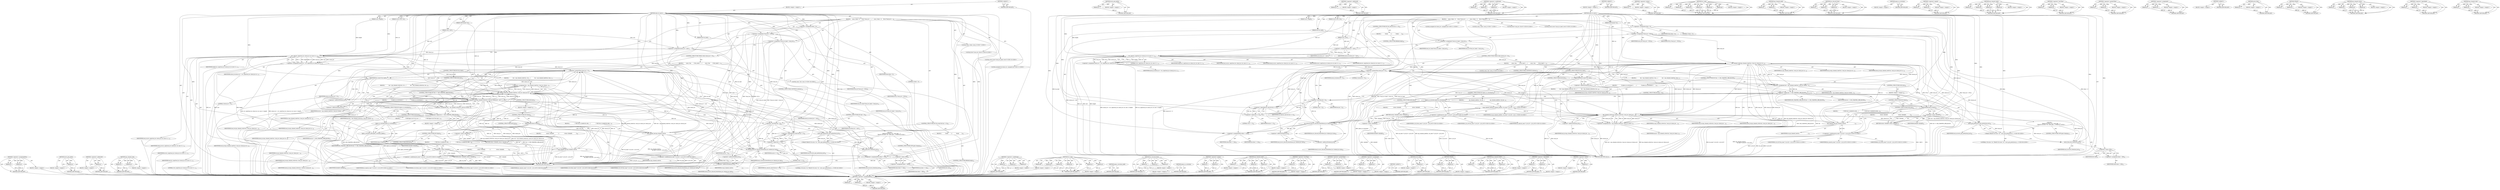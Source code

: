 digraph "qio_channel_wait" {
vulnerable_267 [label=<(METHOD,&lt;operator&gt;.assignmentPlus)>];
vulnerable_268 [label=<(PARAM,p1)>];
vulnerable_269 [label=<(PARAM,p2)>];
vulnerable_270 [label=<(BLOCK,&lt;empty&gt;,&lt;empty&gt;)>];
vulnerable_271 [label=<(METHOD_RETURN,ANY)>];
vulnerable_248 [label=<(METHOD,error_get_pretty)>];
vulnerable_249 [label=<(PARAM,p1)>];
vulnerable_250 [label=<(BLOCK,&lt;empty&gt;,&lt;empty&gt;)>];
vulnerable_251 [label=<(METHOD_RETURN,ANY)>];
vulnerable_201 [label=<(METHOD,&lt;operator&gt;.addressOf)>];
vulnerable_202 [label=<(PARAM,p1)>];
vulnerable_203 [label=<(BLOCK,&lt;empty&gt;,&lt;empty&gt;)>];
vulnerable_204 [label=<(METHOD_RETURN,ANY)>];
vulnerable_223 [label=<(METHOD,qio_channel_wait)>];
vulnerable_224 [label=<(PARAM,p1)>];
vulnerable_225 [label=<(PARAM,p2)>];
vulnerable_226 [label=<(BLOCK,&lt;empty&gt;,&lt;empty&gt;)>];
vulnerable_227 [label=<(METHOD_RETURN,ANY)>];
vulnerable_6 [label=<(METHOD,&lt;global&gt;)<SUB>1</SUB>>];
vulnerable_7 [label=<(BLOCK,&lt;empty&gt;,&lt;empty&gt;)<SUB>1</SUB>>];
vulnerable_8 [label=<(METHOD,nbd_wr_syncv)<SUB>1</SUB>>];
vulnerable_9 [label=<(PARAM,QIOChannel *ioc)<SUB>1</SUB>>];
vulnerable_10 [label=<(PARAM,struct iovec *iov)<SUB>2</SUB>>];
vulnerable_11 [label=<(PARAM,size_t niov)<SUB>3</SUB>>];
vulnerable_12 [label=<(PARAM,size_t length)<SUB>4</SUB>>];
vulnerable_13 [label=<(PARAM,bool do_read)<SUB>5</SUB>>];
vulnerable_14 [label=<(BLOCK,{
    ssize_t done = 0;
    Error *local_err = ...,{
    ssize_t done = 0;
    Error *local_err = ...)<SUB>6</SUB>>];
vulnerable_15 [label="<(LOCAL,ssize_t done: ssize_t)<SUB>7</SUB>>"];
vulnerable_16 [label=<(&lt;operator&gt;.assignment,done = 0)<SUB>7</SUB>>];
vulnerable_17 [label=<(IDENTIFIER,done,done = 0)<SUB>7</SUB>>];
vulnerable_18 [label=<(LITERAL,0,done = 0)<SUB>7</SUB>>];
vulnerable_19 [label="<(LOCAL,Error* local_err: Error*)<SUB>8</SUB>>"];
vulnerable_20 [label=<(&lt;operator&gt;.assignment,*local_err = NULL)<SUB>8</SUB>>];
vulnerable_21 [label=<(IDENTIFIER,local_err,*local_err = NULL)<SUB>8</SUB>>];
vulnerable_22 [label=<(IDENTIFIER,NULL,*local_err = NULL)<SUB>8</SUB>>];
vulnerable_23 [label="<(LOCAL,struct iovec* local_iov_head: iovec*)<SUB>10</SUB>>"];
vulnerable_24 [label=<(&lt;operator&gt;.assignment,*local_iov_head = local_iov)<SUB>10</SUB>>];
vulnerable_25 [label=<(IDENTIFIER,local_iov_head,*local_iov_head = local_iov)<SUB>10</SUB>>];
vulnerable_26 [label=<(IDENTIFIER,local_iov,*local_iov_head = local_iov)<SUB>10</SUB>>];
vulnerable_27 [label="<(LOCAL,unsigned int nlocal_iov: unsigned int)<SUB>11</SUB>>"];
vulnerable_28 [label=<(&lt;operator&gt;.assignment,nlocal_iov = niov)<SUB>11</SUB>>];
vulnerable_29 [label=<(IDENTIFIER,nlocal_iov,nlocal_iov = niov)<SUB>11</SUB>>];
vulnerable_30 [label=<(IDENTIFIER,niov,nlocal_iov = niov)<SUB>11</SUB>>];
vulnerable_31 [label=<(&lt;operator&gt;.assignment,nlocal_iov = iov_copy(local_iov, nlocal_iov, io...)<SUB>13</SUB>>];
vulnerable_32 [label=<(IDENTIFIER,nlocal_iov,nlocal_iov = iov_copy(local_iov, nlocal_iov, io...)<SUB>13</SUB>>];
vulnerable_33 [label=<(iov_copy,iov_copy(local_iov, nlocal_iov, iov, niov, 0, l...)<SUB>13</SUB>>];
vulnerable_34 [label=<(IDENTIFIER,local_iov,iov_copy(local_iov, nlocal_iov, iov, niov, 0, l...)<SUB>13</SUB>>];
vulnerable_35 [label=<(IDENTIFIER,nlocal_iov,iov_copy(local_iov, nlocal_iov, iov, niov, 0, l...)<SUB>13</SUB>>];
vulnerable_36 [label=<(IDENTIFIER,iov,iov_copy(local_iov, nlocal_iov, iov, niov, 0, l...)<SUB>13</SUB>>];
vulnerable_37 [label=<(IDENTIFIER,niov,iov_copy(local_iov, nlocal_iov, iov, niov, 0, l...)<SUB>13</SUB>>];
vulnerable_38 [label=<(LITERAL,0,iov_copy(local_iov, nlocal_iov, iov, niov, 0, l...)<SUB>13</SUB>>];
vulnerable_39 [label=<(IDENTIFIER,length,iov_copy(local_iov, nlocal_iov, iov, niov, 0, l...)<SUB>13</SUB>>];
vulnerable_40 [label=<(CONTROL_STRUCTURE,WHILE,while (nlocal_iov &gt; 0))<SUB>15</SUB>>];
vulnerable_41 [label=<(&lt;operator&gt;.greaterThan,nlocal_iov &gt; 0)<SUB>15</SUB>>];
vulnerable_42 [label=<(IDENTIFIER,nlocal_iov,nlocal_iov &gt; 0)<SUB>15</SUB>>];
vulnerable_43 [label=<(LITERAL,0,nlocal_iov &gt; 0)<SUB>15</SUB>>];
vulnerable_44 [label=<(BLOCK,{
        ssize_t len;
        if (do_read) {
 ...,{
        ssize_t len;
        if (do_read) {
 ...)<SUB>15</SUB>>];
vulnerable_45 [label="<(LOCAL,ssize_t len: ssize_t)<SUB>16</SUB>>"];
vulnerable_46 [label=<(CONTROL_STRUCTURE,IF,if (do_read))<SUB>17</SUB>>];
vulnerable_47 [label=<(IDENTIFIER,do_read,if (do_read))<SUB>17</SUB>>];
vulnerable_48 [label=<(BLOCK,{
            len = qio_channel_readv(ioc, loca...,{
            len = qio_channel_readv(ioc, loca...)<SUB>17</SUB>>];
vulnerable_49 [label=<(&lt;operator&gt;.assignment,len = qio_channel_readv(ioc, local_iov, nlocal_...)<SUB>18</SUB>>];
vulnerable_50 [label=<(IDENTIFIER,len,len = qio_channel_readv(ioc, local_iov, nlocal_...)<SUB>18</SUB>>];
vulnerable_51 [label=<(qio_channel_readv,qio_channel_readv(ioc, local_iov, nlocal_iov, &amp;...)<SUB>18</SUB>>];
vulnerable_52 [label=<(IDENTIFIER,ioc,qio_channel_readv(ioc, local_iov, nlocal_iov, &amp;...)<SUB>18</SUB>>];
vulnerable_53 [label=<(IDENTIFIER,local_iov,qio_channel_readv(ioc, local_iov, nlocal_iov, &amp;...)<SUB>18</SUB>>];
vulnerable_54 [label=<(IDENTIFIER,nlocal_iov,qio_channel_readv(ioc, local_iov, nlocal_iov, &amp;...)<SUB>18</SUB>>];
vulnerable_55 [label=<(&lt;operator&gt;.addressOf,&amp;local_err)<SUB>18</SUB>>];
vulnerable_56 [label=<(IDENTIFIER,local_err,qio_channel_readv(ioc, local_iov, nlocal_iov, &amp;...)<SUB>18</SUB>>];
vulnerable_57 [label=<(CONTROL_STRUCTURE,ELSE,else)<SUB>19</SUB>>];
vulnerable_58 [label=<(BLOCK,{
            len = qio_channel_writev(ioc, loc...,{
            len = qio_channel_writev(ioc, loc...)<SUB>19</SUB>>];
vulnerable_59 [label=<(&lt;operator&gt;.assignment,len = qio_channel_writev(ioc, local_iov, nlocal...)<SUB>20</SUB>>];
vulnerable_60 [label=<(IDENTIFIER,len,len = qio_channel_writev(ioc, local_iov, nlocal...)<SUB>20</SUB>>];
vulnerable_61 [label=<(qio_channel_writev,qio_channel_writev(ioc, local_iov, nlocal_iov, ...)<SUB>20</SUB>>];
vulnerable_62 [label=<(IDENTIFIER,ioc,qio_channel_writev(ioc, local_iov, nlocal_iov, ...)<SUB>20</SUB>>];
vulnerable_63 [label=<(IDENTIFIER,local_iov,qio_channel_writev(ioc, local_iov, nlocal_iov, ...)<SUB>20</SUB>>];
vulnerable_64 [label=<(IDENTIFIER,nlocal_iov,qio_channel_writev(ioc, local_iov, nlocal_iov, ...)<SUB>20</SUB>>];
vulnerable_65 [label=<(&lt;operator&gt;.addressOf,&amp;local_err)<SUB>20</SUB>>];
vulnerable_66 [label=<(IDENTIFIER,local_err,qio_channel_writev(ioc, local_iov, nlocal_iov, ...)<SUB>20</SUB>>];
vulnerable_67 [label=<(CONTROL_STRUCTURE,IF,if (len == QIO_CHANNEL_ERR_BLOCK))<SUB>22</SUB>>];
vulnerable_68 [label=<(&lt;operator&gt;.equals,len == QIO_CHANNEL_ERR_BLOCK)<SUB>22</SUB>>];
vulnerable_69 [label=<(IDENTIFIER,len,len == QIO_CHANNEL_ERR_BLOCK)<SUB>22</SUB>>];
vulnerable_70 [label=<(IDENTIFIER,QIO_CHANNEL_ERR_BLOCK,len == QIO_CHANNEL_ERR_BLOCK)<SUB>22</SUB>>];
vulnerable_71 [label=<(BLOCK,{
             if (qemu_in_coroutine()) {
     ...,{
             if (qemu_in_coroutine()) {
     ...)<SUB>22</SUB>>];
vulnerable_72 [label=<(CONTROL_STRUCTURE,IF,if (qemu_in_coroutine()))<SUB>23</SUB>>];
vulnerable_73 [label=<(qemu_in_coroutine,qemu_in_coroutine())<SUB>23</SUB>>];
vulnerable_74 [label=<(BLOCK,{
                /* XXX figure out if we can c...,{
                /* XXX figure out if we can c...)<SUB>23</SUB>>];
vulnerable_75 [label=<(qemu_coroutine_yield,qemu_coroutine_yield())<SUB>27</SUB>>];
vulnerable_76 [label=<(CONTROL_STRUCTURE,ELSE,else)<SUB>28</SUB>>];
vulnerable_77 [label=<(BLOCK,&lt;empty&gt;,&lt;empty&gt;)<SUB>28</SUB>>];
vulnerable_78 [label=<(CONTROL_STRUCTURE,IF,if (done))<SUB>28</SUB>>];
vulnerable_79 [label=<(IDENTIFIER,done,if (done))<SUB>28</SUB>>];
vulnerable_80 [label=<(BLOCK,{
                /* XXX this is needed by nbd_...,{
                /* XXX this is needed by nbd_...)<SUB>28</SUB>>];
vulnerable_81 [label=<(qio_channel_wait,qio_channel_wait(ioc,
                         ...)<SUB>30</SUB>>];
vulnerable_82 [label=<(IDENTIFIER,ioc,qio_channel_wait(ioc,
                         ...)<SUB>30</SUB>>];
vulnerable_83 [label="<(&lt;operator&gt;.conditional,do_read ? G_IO_IN : G_IO_OUT)<SUB>31</SUB>>"];
vulnerable_84 [label="<(IDENTIFIER,do_read,do_read ? G_IO_IN : G_IO_OUT)<SUB>31</SUB>>"];
vulnerable_85 [label="<(IDENTIFIER,G_IO_IN,do_read ? G_IO_IN : G_IO_OUT)<SUB>31</SUB>>"];
vulnerable_86 [label="<(IDENTIFIER,G_IO_OUT,do_read ? G_IO_IN : G_IO_OUT)<SUB>31</SUB>>"];
vulnerable_87 [label=<(CONTROL_STRUCTURE,ELSE,else)<SUB>32</SUB>>];
vulnerable_88 [label=<(BLOCK,{
                 return -EAGAIN;
             },{
                 return -EAGAIN;
             })<SUB>32</SUB>>];
vulnerable_89 [label=<(RETURN,return -EAGAIN;,return -EAGAIN;)<SUB>33</SUB>>];
vulnerable_90 [label=<(&lt;operator&gt;.minus,-EAGAIN)<SUB>33</SUB>>];
vulnerable_91 [label=<(IDENTIFIER,EAGAIN,-EAGAIN)<SUB>33</SUB>>];
vulnerable_92 [label=<(CONTROL_STRUCTURE,ELSE,else)<SUB>35</SUB>>];
vulnerable_93 [label=<(BLOCK,&lt;empty&gt;,&lt;empty&gt;)<SUB>35</SUB>>];
vulnerable_94 [label=<(CONTROL_STRUCTURE,IF,if (done))<SUB>35</SUB>>];
vulnerable_95 [label=<(IDENTIFIER,done,if (done))<SUB>35</SUB>>];
vulnerable_96 [label=<(BLOCK,{
                /* XXX this is needed by nbd_...,{
                /* XXX this is needed by nbd_...)<SUB>35</SUB>>];
vulnerable_97 [label=<(qio_channel_wait,qio_channel_wait(ioc,
                         ...)<SUB>37</SUB>>];
vulnerable_98 [label=<(IDENTIFIER,ioc,qio_channel_wait(ioc,
                         ...)<SUB>37</SUB>>];
vulnerable_99 [label="<(&lt;operator&gt;.conditional,do_read ? G_IO_IN : G_IO_OUT)<SUB>38</SUB>>"];
vulnerable_100 [label="<(IDENTIFIER,do_read,do_read ? G_IO_IN : G_IO_OUT)<SUB>38</SUB>>"];
vulnerable_101 [label="<(IDENTIFIER,G_IO_IN,do_read ? G_IO_IN : G_IO_OUT)<SUB>38</SUB>>"];
vulnerable_102 [label="<(IDENTIFIER,G_IO_OUT,do_read ? G_IO_IN : G_IO_OUT)<SUB>38</SUB>>"];
vulnerable_103 [label=<(CONTROL_STRUCTURE,ELSE,else)<SUB>39</SUB>>];
vulnerable_104 [label=<(BLOCK,{
                return -EAGAIN;
            },{
                return -EAGAIN;
            })<SUB>39</SUB>>];
vulnerable_105 [label=<(RETURN,return -EAGAIN;,return -EAGAIN;)<SUB>40</SUB>>];
vulnerable_106 [label=<(&lt;operator&gt;.minus,-EAGAIN)<SUB>40</SUB>>];
vulnerable_107 [label=<(IDENTIFIER,EAGAIN,-EAGAIN)<SUB>40</SUB>>];
vulnerable_108 [label=<(CONTROL_STRUCTURE,CONTINUE,continue;)<SUB>42</SUB>>];
vulnerable_109 [label=<(CONTROL_STRUCTURE,IF,if (len &lt; 0))<SUB>44</SUB>>];
vulnerable_110 [label=<(&lt;operator&gt;.lessThan,len &lt; 0)<SUB>44</SUB>>];
vulnerable_111 [label=<(IDENTIFIER,len,len &lt; 0)<SUB>44</SUB>>];
vulnerable_112 [label=<(LITERAL,0,len &lt; 0)<SUB>44</SUB>>];
vulnerable_113 [label="<(BLOCK,{
            TRACE(&quot;I/O error: %s&quot;, error_get_...,{
            TRACE(&quot;I/O error: %s&quot;, error_get_...)<SUB>44</SUB>>"];
vulnerable_114 [label="<(TRACE,TRACE(&quot;I/O error: %s&quot;, error_get_pretty(local_e...)<SUB>45</SUB>>"];
vulnerable_115 [label="<(LITERAL,&quot;I/O error: %s&quot;,TRACE(&quot;I/O error: %s&quot;, error_get_pretty(local_e...)<SUB>45</SUB>>"];
vulnerable_116 [label=<(error_get_pretty,error_get_pretty(local_err))<SUB>45</SUB>>];
vulnerable_117 [label=<(IDENTIFIER,local_err,error_get_pretty(local_err))<SUB>45</SUB>>];
vulnerable_118 [label=<(error_free,error_free(local_err))<SUB>46</SUB>>];
vulnerable_119 [label=<(IDENTIFIER,local_err,error_free(local_err))<SUB>46</SUB>>];
vulnerable_120 [label=<(&lt;operator&gt;.assignment,done = -EIO)<SUB>48</SUB>>];
vulnerable_121 [label=<(IDENTIFIER,done,done = -EIO)<SUB>48</SUB>>];
vulnerable_122 [label=<(&lt;operator&gt;.minus,-EIO)<SUB>48</SUB>>];
vulnerable_123 [label=<(IDENTIFIER,EIO,-EIO)<SUB>48</SUB>>];
vulnerable_124 [label=<(CONTROL_STRUCTURE,GOTO,goto cleanup;)<SUB>49</SUB>>];
vulnerable_125 [label=<(CONTROL_STRUCTURE,IF,if (do_read &amp;&amp; len == 0))<SUB>52</SUB>>];
vulnerable_126 [label=<(&lt;operator&gt;.logicalAnd,do_read &amp;&amp; len == 0)<SUB>52</SUB>>];
vulnerable_127 [label=<(IDENTIFIER,do_read,do_read &amp;&amp; len == 0)<SUB>52</SUB>>];
vulnerable_128 [label=<(&lt;operator&gt;.equals,len == 0)<SUB>52</SUB>>];
vulnerable_129 [label=<(IDENTIFIER,len,len == 0)<SUB>52</SUB>>];
vulnerable_130 [label=<(LITERAL,0,len == 0)<SUB>52</SUB>>];
vulnerable_131 [label=<(BLOCK,{
            break;
        },{
            break;
        })<SUB>52</SUB>>];
vulnerable_132 [label=<(CONTROL_STRUCTURE,BREAK,break;)<SUB>53</SUB>>];
vulnerable_133 [label=<(iov_discard_front,iov_discard_front(&amp;local_iov, &amp;nlocal_iov, len))<SUB>56</SUB>>];
vulnerable_134 [label=<(&lt;operator&gt;.addressOf,&amp;local_iov)<SUB>56</SUB>>];
vulnerable_135 [label=<(IDENTIFIER,local_iov,iov_discard_front(&amp;local_iov, &amp;nlocal_iov, len))<SUB>56</SUB>>];
vulnerable_136 [label=<(&lt;operator&gt;.addressOf,&amp;nlocal_iov)<SUB>56</SUB>>];
vulnerable_137 [label=<(IDENTIFIER,nlocal_iov,iov_discard_front(&amp;local_iov, &amp;nlocal_iov, len))<SUB>56</SUB>>];
vulnerable_138 [label=<(IDENTIFIER,len,iov_discard_front(&amp;local_iov, &amp;nlocal_iov, len))<SUB>56</SUB>>];
vulnerable_139 [label=<(&lt;operator&gt;.assignmentPlus,done += len)<SUB>57</SUB>>];
vulnerable_140 [label=<(IDENTIFIER,done,done += len)<SUB>57</SUB>>];
vulnerable_141 [label=<(IDENTIFIER,len,done += len)<SUB>57</SUB>>];
vulnerable_142 [label=<(METHOD_RETURN,ssize_t)<SUB>1</SUB>>];
vulnerable_144 [label=<(METHOD_RETURN,ANY)<SUB>1</SUB>>];
vulnerable_228 [label=<(METHOD,&lt;operator&gt;.conditional)>];
vulnerable_229 [label=<(PARAM,p1)>];
vulnerable_230 [label=<(PARAM,p2)>];
vulnerable_231 [label=<(PARAM,p3)>];
vulnerable_232 [label=<(BLOCK,&lt;empty&gt;,&lt;empty&gt;)>];
vulnerable_233 [label=<(METHOD_RETURN,ANY)>];
vulnerable_180 [label=<(METHOD,iov_copy)>];
vulnerable_181 [label=<(PARAM,p1)>];
vulnerable_182 [label=<(PARAM,p2)>];
vulnerable_183 [label=<(PARAM,p3)>];
vulnerable_184 [label=<(PARAM,p4)>];
vulnerable_185 [label=<(PARAM,p5)>];
vulnerable_186 [label=<(PARAM,p6)>];
vulnerable_187 [label=<(BLOCK,&lt;empty&gt;,&lt;empty&gt;)>];
vulnerable_188 [label=<(METHOD_RETURN,ANY)>];
vulnerable_220 [label=<(METHOD,qemu_coroutine_yield)>];
vulnerable_221 [label=<(BLOCK,&lt;empty&gt;,&lt;empty&gt;)>];
vulnerable_222 [label=<(METHOD_RETURN,ANY)>];
vulnerable_261 [label=<(METHOD,iov_discard_front)>];
vulnerable_262 [label=<(PARAM,p1)>];
vulnerable_263 [label=<(PARAM,p2)>];
vulnerable_264 [label=<(PARAM,p3)>];
vulnerable_265 [label=<(BLOCK,&lt;empty&gt;,&lt;empty&gt;)>];
vulnerable_266 [label=<(METHOD_RETURN,ANY)>];
vulnerable_217 [label=<(METHOD,qemu_in_coroutine)>];
vulnerable_218 [label=<(BLOCK,&lt;empty&gt;,&lt;empty&gt;)>];
vulnerable_219 [label=<(METHOD_RETURN,ANY)>];
vulnerable_212 [label=<(METHOD,&lt;operator&gt;.equals)>];
vulnerable_213 [label=<(PARAM,p1)>];
vulnerable_214 [label=<(PARAM,p2)>];
vulnerable_215 [label=<(BLOCK,&lt;empty&gt;,&lt;empty&gt;)>];
vulnerable_216 [label=<(METHOD_RETURN,ANY)>];
vulnerable_194 [label=<(METHOD,qio_channel_readv)>];
vulnerable_195 [label=<(PARAM,p1)>];
vulnerable_196 [label=<(PARAM,p2)>];
vulnerable_197 [label=<(PARAM,p3)>];
vulnerable_198 [label=<(PARAM,p4)>];
vulnerable_199 [label=<(BLOCK,&lt;empty&gt;,&lt;empty&gt;)>];
vulnerable_200 [label=<(METHOD_RETURN,ANY)>];
vulnerable_238 [label=<(METHOD,&lt;operator&gt;.lessThan)>];
vulnerable_239 [label=<(PARAM,p1)>];
vulnerable_240 [label=<(PARAM,p2)>];
vulnerable_241 [label=<(BLOCK,&lt;empty&gt;,&lt;empty&gt;)>];
vulnerable_242 [label=<(METHOD_RETURN,ANY)>];
vulnerable_189 [label=<(METHOD,&lt;operator&gt;.greaterThan)>];
vulnerable_190 [label=<(PARAM,p1)>];
vulnerable_191 [label=<(PARAM,p2)>];
vulnerable_192 [label=<(BLOCK,&lt;empty&gt;,&lt;empty&gt;)>];
vulnerable_193 [label=<(METHOD_RETURN,ANY)>];
vulnerable_175 [label=<(METHOD,&lt;operator&gt;.assignment)>];
vulnerable_176 [label=<(PARAM,p1)>];
vulnerable_177 [label=<(PARAM,p2)>];
vulnerable_178 [label=<(BLOCK,&lt;empty&gt;,&lt;empty&gt;)>];
vulnerable_179 [label=<(METHOD_RETURN,ANY)>];
vulnerable_169 [label=<(METHOD,&lt;global&gt;)<SUB>1</SUB>>];
vulnerable_170 [label=<(BLOCK,&lt;empty&gt;,&lt;empty&gt;)>];
vulnerable_171 [label=<(METHOD_RETURN,ANY)>];
vulnerable_252 [label=<(METHOD,error_free)>];
vulnerable_253 [label=<(PARAM,p1)>];
vulnerable_254 [label=<(BLOCK,&lt;empty&gt;,&lt;empty&gt;)>];
vulnerable_255 [label=<(METHOD_RETURN,ANY)>];
vulnerable_243 [label=<(METHOD,TRACE)>];
vulnerable_244 [label=<(PARAM,p1)>];
vulnerable_245 [label=<(PARAM,p2)>];
vulnerable_246 [label=<(BLOCK,&lt;empty&gt;,&lt;empty&gt;)>];
vulnerable_247 [label=<(METHOD_RETURN,ANY)>];
vulnerable_205 [label=<(METHOD,qio_channel_writev)>];
vulnerable_206 [label=<(PARAM,p1)>];
vulnerable_207 [label=<(PARAM,p2)>];
vulnerable_208 [label=<(PARAM,p3)>];
vulnerable_209 [label=<(PARAM,p4)>];
vulnerable_210 [label=<(BLOCK,&lt;empty&gt;,&lt;empty&gt;)>];
vulnerable_211 [label=<(METHOD_RETURN,ANY)>];
vulnerable_256 [label=<(METHOD,&lt;operator&gt;.logicalAnd)>];
vulnerable_257 [label=<(PARAM,p1)>];
vulnerable_258 [label=<(PARAM,p2)>];
vulnerable_259 [label=<(BLOCK,&lt;empty&gt;,&lt;empty&gt;)>];
vulnerable_260 [label=<(METHOD_RETURN,ANY)>];
vulnerable_234 [label=<(METHOD,&lt;operator&gt;.minus)>];
vulnerable_235 [label=<(PARAM,p1)>];
vulnerable_236 [label=<(BLOCK,&lt;empty&gt;,&lt;empty&gt;)>];
vulnerable_237 [label=<(METHOD_RETURN,ANY)>];
fixed_263 [label=<(METHOD,&lt;operator&gt;.assignmentPlus)>];
fixed_264 [label=<(PARAM,p1)>];
fixed_265 [label=<(PARAM,p2)>];
fixed_266 [label=<(BLOCK,&lt;empty&gt;,&lt;empty&gt;)>];
fixed_267 [label=<(METHOD_RETURN,ANY)>];
fixed_244 [label=<(METHOD,error_get_pretty)>];
fixed_245 [label=<(PARAM,p1)>];
fixed_246 [label=<(BLOCK,&lt;empty&gt;,&lt;empty&gt;)>];
fixed_247 [label=<(METHOD_RETURN,ANY)>];
fixed_195 [label=<(METHOD,&lt;operator&gt;.addressOf)>];
fixed_196 [label=<(PARAM,p1)>];
fixed_197 [label=<(BLOCK,&lt;empty&gt;,&lt;empty&gt;)>];
fixed_198 [label=<(METHOD_RETURN,ANY)>];
fixed_219 [label=<(METHOD,&lt;operator&gt;.conditional)>];
fixed_220 [label=<(PARAM,p1)>];
fixed_221 [label=<(PARAM,p2)>];
fixed_222 [label=<(PARAM,p3)>];
fixed_223 [label=<(BLOCK,&lt;empty&gt;,&lt;empty&gt;)>];
fixed_224 [label=<(METHOD_RETURN,ANY)>];
fixed_6 [label=<(METHOD,&lt;global&gt;)<SUB>1</SUB>>];
fixed_7 [label=<(BLOCK,&lt;empty&gt;,&lt;empty&gt;)<SUB>1</SUB>>];
fixed_8 [label=<(METHOD,nbd_wr_syncv)<SUB>1</SUB>>];
fixed_9 [label=<(PARAM,QIOChannel *ioc)<SUB>1</SUB>>];
fixed_10 [label=<(PARAM,struct iovec *iov)<SUB>2</SUB>>];
fixed_11 [label=<(PARAM,size_t niov)<SUB>3</SUB>>];
fixed_12 [label=<(PARAM,size_t length)<SUB>4</SUB>>];
fixed_13 [label=<(PARAM,bool do_read)<SUB>5</SUB>>];
fixed_14 [label=<(BLOCK,{
    ssize_t done = 0;
    Error *local_err = ...,{
    ssize_t done = 0;
    Error *local_err = ...)<SUB>6</SUB>>];
fixed_15 [label="<(LOCAL,ssize_t done: ssize_t)<SUB>7</SUB>>"];
fixed_16 [label=<(&lt;operator&gt;.assignment,done = 0)<SUB>7</SUB>>];
fixed_17 [label=<(IDENTIFIER,done,done = 0)<SUB>7</SUB>>];
fixed_18 [label=<(LITERAL,0,done = 0)<SUB>7</SUB>>];
fixed_19 [label="<(LOCAL,Error* local_err: Error*)<SUB>8</SUB>>"];
fixed_20 [label=<(&lt;operator&gt;.assignment,*local_err = NULL)<SUB>8</SUB>>];
fixed_21 [label=<(IDENTIFIER,local_err,*local_err = NULL)<SUB>8</SUB>>];
fixed_22 [label=<(IDENTIFIER,NULL,*local_err = NULL)<SUB>8</SUB>>];
fixed_23 [label="<(LOCAL,struct iovec* local_iov_head: iovec*)<SUB>10</SUB>>"];
fixed_24 [label=<(&lt;operator&gt;.assignment,*local_iov_head = local_iov)<SUB>10</SUB>>];
fixed_25 [label=<(IDENTIFIER,local_iov_head,*local_iov_head = local_iov)<SUB>10</SUB>>];
fixed_26 [label=<(IDENTIFIER,local_iov,*local_iov_head = local_iov)<SUB>10</SUB>>];
fixed_27 [label="<(LOCAL,unsigned int nlocal_iov: unsigned int)<SUB>11</SUB>>"];
fixed_28 [label=<(&lt;operator&gt;.assignment,nlocal_iov = niov)<SUB>11</SUB>>];
fixed_29 [label=<(IDENTIFIER,nlocal_iov,nlocal_iov = niov)<SUB>11</SUB>>];
fixed_30 [label=<(IDENTIFIER,niov,nlocal_iov = niov)<SUB>11</SUB>>];
fixed_31 [label=<(&lt;operator&gt;.assignment,nlocal_iov = iov_copy(local_iov, nlocal_iov, io...)<SUB>13</SUB>>];
fixed_32 [label=<(IDENTIFIER,nlocal_iov,nlocal_iov = iov_copy(local_iov, nlocal_iov, io...)<SUB>13</SUB>>];
fixed_33 [label=<(iov_copy,iov_copy(local_iov, nlocal_iov, iov, niov, 0, l...)<SUB>13</SUB>>];
fixed_34 [label=<(IDENTIFIER,local_iov,iov_copy(local_iov, nlocal_iov, iov, niov, 0, l...)<SUB>13</SUB>>];
fixed_35 [label=<(IDENTIFIER,nlocal_iov,iov_copy(local_iov, nlocal_iov, iov, niov, 0, l...)<SUB>13</SUB>>];
fixed_36 [label=<(IDENTIFIER,iov,iov_copy(local_iov, nlocal_iov, iov, niov, 0, l...)<SUB>13</SUB>>];
fixed_37 [label=<(IDENTIFIER,niov,iov_copy(local_iov, nlocal_iov, iov, niov, 0, l...)<SUB>13</SUB>>];
fixed_38 [label=<(LITERAL,0,iov_copy(local_iov, nlocal_iov, iov, niov, 0, l...)<SUB>13</SUB>>];
fixed_39 [label=<(IDENTIFIER,length,iov_copy(local_iov, nlocal_iov, iov, niov, 0, l...)<SUB>13</SUB>>];
fixed_40 [label=<(CONTROL_STRUCTURE,WHILE,while (nlocal_iov &gt; 0))<SUB>15</SUB>>];
fixed_41 [label=<(&lt;operator&gt;.greaterThan,nlocal_iov &gt; 0)<SUB>15</SUB>>];
fixed_42 [label=<(IDENTIFIER,nlocal_iov,nlocal_iov &gt; 0)<SUB>15</SUB>>];
fixed_43 [label=<(LITERAL,0,nlocal_iov &gt; 0)<SUB>15</SUB>>];
fixed_44 [label=<(BLOCK,{
        ssize_t len;
        if (do_read) {
 ...,{
        ssize_t len;
        if (do_read) {
 ...)<SUB>15</SUB>>];
fixed_45 [label="<(LOCAL,ssize_t len: ssize_t)<SUB>16</SUB>>"];
fixed_46 [label=<(CONTROL_STRUCTURE,IF,if (do_read))<SUB>17</SUB>>];
fixed_47 [label=<(IDENTIFIER,do_read,if (do_read))<SUB>17</SUB>>];
fixed_48 [label=<(BLOCK,{
            len = qio_channel_readv(ioc, loca...,{
            len = qio_channel_readv(ioc, loca...)<SUB>17</SUB>>];
fixed_49 [label=<(&lt;operator&gt;.assignment,len = qio_channel_readv(ioc, local_iov, nlocal_...)<SUB>18</SUB>>];
fixed_50 [label=<(IDENTIFIER,len,len = qio_channel_readv(ioc, local_iov, nlocal_...)<SUB>18</SUB>>];
fixed_51 [label=<(qio_channel_readv,qio_channel_readv(ioc, local_iov, nlocal_iov, &amp;...)<SUB>18</SUB>>];
fixed_52 [label=<(IDENTIFIER,ioc,qio_channel_readv(ioc, local_iov, nlocal_iov, &amp;...)<SUB>18</SUB>>];
fixed_53 [label=<(IDENTIFIER,local_iov,qio_channel_readv(ioc, local_iov, nlocal_iov, &amp;...)<SUB>18</SUB>>];
fixed_54 [label=<(IDENTIFIER,nlocal_iov,qio_channel_readv(ioc, local_iov, nlocal_iov, &amp;...)<SUB>18</SUB>>];
fixed_55 [label=<(&lt;operator&gt;.addressOf,&amp;local_err)<SUB>18</SUB>>];
fixed_56 [label=<(IDENTIFIER,local_err,qio_channel_readv(ioc, local_iov, nlocal_iov, &amp;...)<SUB>18</SUB>>];
fixed_57 [label=<(CONTROL_STRUCTURE,ELSE,else)<SUB>19</SUB>>];
fixed_58 [label=<(BLOCK,{
            len = qio_channel_writev(ioc, loc...,{
            len = qio_channel_writev(ioc, loc...)<SUB>19</SUB>>];
fixed_59 [label=<(&lt;operator&gt;.assignment,len = qio_channel_writev(ioc, local_iov, nlocal...)<SUB>20</SUB>>];
fixed_60 [label=<(IDENTIFIER,len,len = qio_channel_writev(ioc, local_iov, nlocal...)<SUB>20</SUB>>];
fixed_61 [label=<(qio_channel_writev,qio_channel_writev(ioc, local_iov, nlocal_iov, ...)<SUB>20</SUB>>];
fixed_62 [label=<(IDENTIFIER,ioc,qio_channel_writev(ioc, local_iov, nlocal_iov, ...)<SUB>20</SUB>>];
fixed_63 [label=<(IDENTIFIER,local_iov,qio_channel_writev(ioc, local_iov, nlocal_iov, ...)<SUB>20</SUB>>];
fixed_64 [label=<(IDENTIFIER,nlocal_iov,qio_channel_writev(ioc, local_iov, nlocal_iov, ...)<SUB>20</SUB>>];
fixed_65 [label=<(&lt;operator&gt;.addressOf,&amp;local_err)<SUB>20</SUB>>];
fixed_66 [label=<(IDENTIFIER,local_err,qio_channel_writev(ioc, local_iov, nlocal_iov, ...)<SUB>20</SUB>>];
fixed_67 [label=<(CONTROL_STRUCTURE,IF,if (len == QIO_CHANNEL_ERR_BLOCK))<SUB>22</SUB>>];
fixed_68 [label=<(&lt;operator&gt;.equals,len == QIO_CHANNEL_ERR_BLOCK)<SUB>22</SUB>>];
fixed_69 [label=<(IDENTIFIER,len,len == QIO_CHANNEL_ERR_BLOCK)<SUB>22</SUB>>];
fixed_70 [label=<(IDENTIFIER,QIO_CHANNEL_ERR_BLOCK,len == QIO_CHANNEL_ERR_BLOCK)<SUB>22</SUB>>];
fixed_71 [label=<(BLOCK,{
             if (qemu_in_coroutine()) {
     ...,{
             if (qemu_in_coroutine()) {
     ...)<SUB>22</SUB>>];
fixed_72 [label=<(CONTROL_STRUCTURE,IF,if (qemu_in_coroutine()))<SUB>23</SUB>>];
fixed_73 [label=<(qemu_in_coroutine,qemu_in_coroutine())<SUB>23</SUB>>];
fixed_74 [label=<(BLOCK,{
                qio_channel_yield(ioc, do_rea...,{
                qio_channel_yield(ioc, do_rea...)<SUB>23</SUB>>];
fixed_75 [label="<(qio_channel_yield,qio_channel_yield(ioc, do_read ? G_IO_IN : G_IO...)<SUB>24</SUB>>"];
fixed_76 [label="<(IDENTIFIER,ioc,qio_channel_yield(ioc, do_read ? G_IO_IN : G_IO...)<SUB>24</SUB>>"];
fixed_77 [label="<(&lt;operator&gt;.conditional,do_read ? G_IO_IN : G_IO_OUT)<SUB>24</SUB>>"];
fixed_78 [label="<(IDENTIFIER,do_read,do_read ? G_IO_IN : G_IO_OUT)<SUB>24</SUB>>"];
fixed_79 [label="<(IDENTIFIER,G_IO_IN,do_read ? G_IO_IN : G_IO_OUT)<SUB>24</SUB>>"];
fixed_80 [label="<(IDENTIFIER,G_IO_OUT,do_read ? G_IO_IN : G_IO_OUT)<SUB>24</SUB>>"];
fixed_81 [label=<(CONTROL_STRUCTURE,ELSE,else)<SUB>25</SUB>>];
fixed_82 [label=<(BLOCK,{
                 return -EAGAIN;
             },{
                 return -EAGAIN;
             })<SUB>25</SUB>>];
fixed_83 [label=<(RETURN,return -EAGAIN;,return -EAGAIN;)<SUB>26</SUB>>];
fixed_84 [label=<(&lt;operator&gt;.minus,-EAGAIN)<SUB>26</SUB>>];
fixed_85 [label=<(IDENTIFIER,EAGAIN,-EAGAIN)<SUB>26</SUB>>];
fixed_86 [label=<(CONTROL_STRUCTURE,ELSE,else)<SUB>28</SUB>>];
fixed_87 [label=<(BLOCK,&lt;empty&gt;,&lt;empty&gt;)<SUB>28</SUB>>];
fixed_88 [label=<(CONTROL_STRUCTURE,IF,if (done))<SUB>28</SUB>>];
fixed_89 [label=<(IDENTIFIER,done,if (done))<SUB>28</SUB>>];
fixed_90 [label=<(BLOCK,{
                /* XXX this is needed by nbd_...,{
                /* XXX this is needed by nbd_...)<SUB>28</SUB>>];
fixed_91 [label=<(qio_channel_wait,qio_channel_wait(ioc,
                         ...)<SUB>30</SUB>>];
fixed_92 [label=<(IDENTIFIER,ioc,qio_channel_wait(ioc,
                         ...)<SUB>30</SUB>>];
fixed_93 [label="<(&lt;operator&gt;.conditional,do_read ? G_IO_IN : G_IO_OUT)<SUB>31</SUB>>"];
fixed_94 [label="<(IDENTIFIER,do_read,do_read ? G_IO_IN : G_IO_OUT)<SUB>31</SUB>>"];
fixed_95 [label="<(IDENTIFIER,G_IO_IN,do_read ? G_IO_IN : G_IO_OUT)<SUB>31</SUB>>"];
fixed_96 [label="<(IDENTIFIER,G_IO_OUT,do_read ? G_IO_IN : G_IO_OUT)<SUB>31</SUB>>"];
fixed_97 [label=<(CONTROL_STRUCTURE,ELSE,else)<SUB>32</SUB>>];
fixed_98 [label=<(BLOCK,{
                return -EAGAIN;
            },{
                return -EAGAIN;
            })<SUB>32</SUB>>];
fixed_99 [label=<(RETURN,return -EAGAIN;,return -EAGAIN;)<SUB>33</SUB>>];
fixed_100 [label=<(&lt;operator&gt;.minus,-EAGAIN)<SUB>33</SUB>>];
fixed_101 [label=<(IDENTIFIER,EAGAIN,-EAGAIN)<SUB>33</SUB>>];
fixed_102 [label=<(CONTROL_STRUCTURE,CONTINUE,continue;)<SUB>35</SUB>>];
fixed_103 [label=<(CONTROL_STRUCTURE,IF,if (len &lt; 0))<SUB>37</SUB>>];
fixed_104 [label=<(&lt;operator&gt;.lessThan,len &lt; 0)<SUB>37</SUB>>];
fixed_105 [label=<(IDENTIFIER,len,len &lt; 0)<SUB>37</SUB>>];
fixed_106 [label=<(LITERAL,0,len &lt; 0)<SUB>37</SUB>>];
fixed_107 [label="<(BLOCK,{
            TRACE(&quot;I/O error: %s&quot;, error_get_...,{
            TRACE(&quot;I/O error: %s&quot;, error_get_...)<SUB>37</SUB>>"];
fixed_108 [label="<(TRACE,TRACE(&quot;I/O error: %s&quot;, error_get_pretty(local_e...)<SUB>38</SUB>>"];
fixed_109 [label="<(LITERAL,&quot;I/O error: %s&quot;,TRACE(&quot;I/O error: %s&quot;, error_get_pretty(local_e...)<SUB>38</SUB>>"];
fixed_110 [label=<(error_get_pretty,error_get_pretty(local_err))<SUB>38</SUB>>];
fixed_111 [label=<(IDENTIFIER,local_err,error_get_pretty(local_err))<SUB>38</SUB>>];
fixed_112 [label=<(error_free,error_free(local_err))<SUB>39</SUB>>];
fixed_113 [label=<(IDENTIFIER,local_err,error_free(local_err))<SUB>39</SUB>>];
fixed_114 [label=<(&lt;operator&gt;.assignment,done = -EIO)<SUB>41</SUB>>];
fixed_115 [label=<(IDENTIFIER,done,done = -EIO)<SUB>41</SUB>>];
fixed_116 [label=<(&lt;operator&gt;.minus,-EIO)<SUB>41</SUB>>];
fixed_117 [label=<(IDENTIFIER,EIO,-EIO)<SUB>41</SUB>>];
fixed_118 [label=<(CONTROL_STRUCTURE,GOTO,goto cleanup;)<SUB>42</SUB>>];
fixed_119 [label=<(CONTROL_STRUCTURE,IF,if (do_read &amp;&amp; len == 0))<SUB>45</SUB>>];
fixed_120 [label=<(&lt;operator&gt;.logicalAnd,do_read &amp;&amp; len == 0)<SUB>45</SUB>>];
fixed_121 [label=<(IDENTIFIER,do_read,do_read &amp;&amp; len == 0)<SUB>45</SUB>>];
fixed_122 [label=<(&lt;operator&gt;.equals,len == 0)<SUB>45</SUB>>];
fixed_123 [label=<(IDENTIFIER,len,len == 0)<SUB>45</SUB>>];
fixed_124 [label=<(LITERAL,0,len == 0)<SUB>45</SUB>>];
fixed_125 [label=<(BLOCK,{
            break;
        },{
            break;
        })<SUB>45</SUB>>];
fixed_126 [label=<(CONTROL_STRUCTURE,BREAK,break;)<SUB>46</SUB>>];
fixed_127 [label=<(iov_discard_front,iov_discard_front(&amp;local_iov, &amp;nlocal_iov, len))<SUB>49</SUB>>];
fixed_128 [label=<(&lt;operator&gt;.addressOf,&amp;local_iov)<SUB>49</SUB>>];
fixed_129 [label=<(IDENTIFIER,local_iov,iov_discard_front(&amp;local_iov, &amp;nlocal_iov, len))<SUB>49</SUB>>];
fixed_130 [label=<(&lt;operator&gt;.addressOf,&amp;nlocal_iov)<SUB>49</SUB>>];
fixed_131 [label=<(IDENTIFIER,nlocal_iov,iov_discard_front(&amp;local_iov, &amp;nlocal_iov, len))<SUB>49</SUB>>];
fixed_132 [label=<(IDENTIFIER,len,iov_discard_front(&amp;local_iov, &amp;nlocal_iov, len))<SUB>49</SUB>>];
fixed_133 [label=<(&lt;operator&gt;.assignmentPlus,done += len)<SUB>50</SUB>>];
fixed_134 [label=<(IDENTIFIER,done,done += len)<SUB>50</SUB>>];
fixed_135 [label=<(IDENTIFIER,len,done += len)<SUB>50</SUB>>];
fixed_136 [label=<(METHOD_RETURN,ssize_t)<SUB>1</SUB>>];
fixed_138 [label=<(METHOD_RETURN,ANY)<SUB>1</SUB>>];
fixed_225 [label=<(METHOD,&lt;operator&gt;.minus)>];
fixed_226 [label=<(PARAM,p1)>];
fixed_227 [label=<(BLOCK,&lt;empty&gt;,&lt;empty&gt;)>];
fixed_228 [label=<(METHOD_RETURN,ANY)>];
fixed_174 [label=<(METHOD,iov_copy)>];
fixed_175 [label=<(PARAM,p1)>];
fixed_176 [label=<(PARAM,p2)>];
fixed_177 [label=<(PARAM,p3)>];
fixed_178 [label=<(PARAM,p4)>];
fixed_179 [label=<(PARAM,p5)>];
fixed_180 [label=<(PARAM,p6)>];
fixed_181 [label=<(BLOCK,&lt;empty&gt;,&lt;empty&gt;)>];
fixed_182 [label=<(METHOD_RETURN,ANY)>];
fixed_214 [label=<(METHOD,qio_channel_yield)>];
fixed_215 [label=<(PARAM,p1)>];
fixed_216 [label=<(PARAM,p2)>];
fixed_217 [label=<(BLOCK,&lt;empty&gt;,&lt;empty&gt;)>];
fixed_218 [label=<(METHOD_RETURN,ANY)>];
fixed_257 [label=<(METHOD,iov_discard_front)>];
fixed_258 [label=<(PARAM,p1)>];
fixed_259 [label=<(PARAM,p2)>];
fixed_260 [label=<(PARAM,p3)>];
fixed_261 [label=<(BLOCK,&lt;empty&gt;,&lt;empty&gt;)>];
fixed_262 [label=<(METHOD_RETURN,ANY)>];
fixed_211 [label=<(METHOD,qemu_in_coroutine)>];
fixed_212 [label=<(BLOCK,&lt;empty&gt;,&lt;empty&gt;)>];
fixed_213 [label=<(METHOD_RETURN,ANY)>];
fixed_206 [label=<(METHOD,&lt;operator&gt;.equals)>];
fixed_207 [label=<(PARAM,p1)>];
fixed_208 [label=<(PARAM,p2)>];
fixed_209 [label=<(BLOCK,&lt;empty&gt;,&lt;empty&gt;)>];
fixed_210 [label=<(METHOD_RETURN,ANY)>];
fixed_188 [label=<(METHOD,qio_channel_readv)>];
fixed_189 [label=<(PARAM,p1)>];
fixed_190 [label=<(PARAM,p2)>];
fixed_191 [label=<(PARAM,p3)>];
fixed_192 [label=<(PARAM,p4)>];
fixed_193 [label=<(BLOCK,&lt;empty&gt;,&lt;empty&gt;)>];
fixed_194 [label=<(METHOD_RETURN,ANY)>];
fixed_234 [label=<(METHOD,&lt;operator&gt;.lessThan)>];
fixed_235 [label=<(PARAM,p1)>];
fixed_236 [label=<(PARAM,p2)>];
fixed_237 [label=<(BLOCK,&lt;empty&gt;,&lt;empty&gt;)>];
fixed_238 [label=<(METHOD_RETURN,ANY)>];
fixed_183 [label=<(METHOD,&lt;operator&gt;.greaterThan)>];
fixed_184 [label=<(PARAM,p1)>];
fixed_185 [label=<(PARAM,p2)>];
fixed_186 [label=<(BLOCK,&lt;empty&gt;,&lt;empty&gt;)>];
fixed_187 [label=<(METHOD_RETURN,ANY)>];
fixed_169 [label=<(METHOD,&lt;operator&gt;.assignment)>];
fixed_170 [label=<(PARAM,p1)>];
fixed_171 [label=<(PARAM,p2)>];
fixed_172 [label=<(BLOCK,&lt;empty&gt;,&lt;empty&gt;)>];
fixed_173 [label=<(METHOD_RETURN,ANY)>];
fixed_163 [label=<(METHOD,&lt;global&gt;)<SUB>1</SUB>>];
fixed_164 [label=<(BLOCK,&lt;empty&gt;,&lt;empty&gt;)>];
fixed_165 [label=<(METHOD_RETURN,ANY)>];
fixed_248 [label=<(METHOD,error_free)>];
fixed_249 [label=<(PARAM,p1)>];
fixed_250 [label=<(BLOCK,&lt;empty&gt;,&lt;empty&gt;)>];
fixed_251 [label=<(METHOD_RETURN,ANY)>];
fixed_239 [label=<(METHOD,TRACE)>];
fixed_240 [label=<(PARAM,p1)>];
fixed_241 [label=<(PARAM,p2)>];
fixed_242 [label=<(BLOCK,&lt;empty&gt;,&lt;empty&gt;)>];
fixed_243 [label=<(METHOD_RETURN,ANY)>];
fixed_199 [label=<(METHOD,qio_channel_writev)>];
fixed_200 [label=<(PARAM,p1)>];
fixed_201 [label=<(PARAM,p2)>];
fixed_202 [label=<(PARAM,p3)>];
fixed_203 [label=<(PARAM,p4)>];
fixed_204 [label=<(BLOCK,&lt;empty&gt;,&lt;empty&gt;)>];
fixed_205 [label=<(METHOD_RETURN,ANY)>];
fixed_252 [label=<(METHOD,&lt;operator&gt;.logicalAnd)>];
fixed_253 [label=<(PARAM,p1)>];
fixed_254 [label=<(PARAM,p2)>];
fixed_255 [label=<(BLOCK,&lt;empty&gt;,&lt;empty&gt;)>];
fixed_256 [label=<(METHOD_RETURN,ANY)>];
fixed_229 [label=<(METHOD,qio_channel_wait)>];
fixed_230 [label=<(PARAM,p1)>];
fixed_231 [label=<(PARAM,p2)>];
fixed_232 [label=<(BLOCK,&lt;empty&gt;,&lt;empty&gt;)>];
fixed_233 [label=<(METHOD_RETURN,ANY)>];
vulnerable_267 -> vulnerable_268  [key=0, label="AST: "];
vulnerable_267 -> vulnerable_268  [key=1, label="DDG: "];
vulnerable_267 -> vulnerable_270  [key=0, label="AST: "];
vulnerable_267 -> vulnerable_269  [key=0, label="AST: "];
vulnerable_267 -> vulnerable_269  [key=1, label="DDG: "];
vulnerable_267 -> vulnerable_271  [key=0, label="AST: "];
vulnerable_267 -> vulnerable_271  [key=1, label="CFG: "];
vulnerable_268 -> vulnerable_271  [key=0, label="DDG: p1"];
vulnerable_269 -> vulnerable_271  [key=0, label="DDG: p2"];
vulnerable_270 -> fixed_263  [key=0];
vulnerable_271 -> fixed_263  [key=0];
vulnerable_248 -> vulnerable_249  [key=0, label="AST: "];
vulnerable_248 -> vulnerable_249  [key=1, label="DDG: "];
vulnerable_248 -> vulnerable_250  [key=0, label="AST: "];
vulnerable_248 -> vulnerable_251  [key=0, label="AST: "];
vulnerable_248 -> vulnerable_251  [key=1, label="CFG: "];
vulnerable_249 -> vulnerable_251  [key=0, label="DDG: p1"];
vulnerable_250 -> fixed_263  [key=0];
vulnerable_251 -> fixed_263  [key=0];
vulnerable_201 -> vulnerable_202  [key=0, label="AST: "];
vulnerable_201 -> vulnerable_202  [key=1, label="DDG: "];
vulnerable_201 -> vulnerable_203  [key=0, label="AST: "];
vulnerable_201 -> vulnerable_204  [key=0, label="AST: "];
vulnerable_201 -> vulnerable_204  [key=1, label="CFG: "];
vulnerable_202 -> vulnerable_204  [key=0, label="DDG: p1"];
vulnerable_203 -> fixed_263  [key=0];
vulnerable_204 -> fixed_263  [key=0];
vulnerable_223 -> vulnerable_224  [key=0, label="AST: "];
vulnerable_223 -> vulnerable_224  [key=1, label="DDG: "];
vulnerable_223 -> vulnerable_226  [key=0, label="AST: "];
vulnerable_223 -> vulnerable_225  [key=0, label="AST: "];
vulnerable_223 -> vulnerable_225  [key=1, label="DDG: "];
vulnerable_223 -> vulnerable_227  [key=0, label="AST: "];
vulnerable_223 -> vulnerable_227  [key=1, label="CFG: "];
vulnerable_224 -> vulnerable_227  [key=0, label="DDG: p1"];
vulnerable_225 -> vulnerable_227  [key=0, label="DDG: p2"];
vulnerable_226 -> fixed_263  [key=0];
vulnerable_227 -> fixed_263  [key=0];
vulnerable_6 -> vulnerable_7  [key=0, label="AST: "];
vulnerable_6 -> vulnerable_144  [key=0, label="AST: "];
vulnerable_6 -> vulnerable_144  [key=1, label="CFG: "];
vulnerable_7 -> vulnerable_8  [key=0, label="AST: "];
vulnerable_8 -> vulnerable_9  [key=0, label="AST: "];
vulnerable_8 -> vulnerable_9  [key=1, label="DDG: "];
vulnerable_8 -> vulnerable_10  [key=0, label="AST: "];
vulnerable_8 -> vulnerable_10  [key=1, label="DDG: "];
vulnerable_8 -> vulnerable_11  [key=0, label="AST: "];
vulnerable_8 -> vulnerable_11  [key=1, label="DDG: "];
vulnerable_8 -> vulnerable_12  [key=0, label="AST: "];
vulnerable_8 -> vulnerable_12  [key=1, label="DDG: "];
vulnerable_8 -> vulnerable_13  [key=0, label="AST: "];
vulnerable_8 -> vulnerable_13  [key=1, label="DDG: "];
vulnerable_8 -> vulnerable_14  [key=0, label="AST: "];
vulnerable_8 -> vulnerable_142  [key=0, label="AST: "];
vulnerable_8 -> vulnerable_16  [key=0, label="CFG: "];
vulnerable_8 -> vulnerable_16  [key=1, label="DDG: "];
vulnerable_8 -> vulnerable_20  [key=0, label="DDG: "];
vulnerable_8 -> vulnerable_24  [key=0, label="DDG: "];
vulnerable_8 -> vulnerable_28  [key=0, label="DDG: "];
vulnerable_8 -> vulnerable_139  [key=0, label="DDG: "];
vulnerable_8 -> vulnerable_133  [key=0, label="DDG: "];
vulnerable_8 -> vulnerable_33  [key=0, label="DDG: "];
vulnerable_8 -> vulnerable_41  [key=0, label="DDG: "];
vulnerable_8 -> vulnerable_110  [key=0, label="DDG: "];
vulnerable_8 -> vulnerable_126  [key=0, label="DDG: "];
vulnerable_8 -> vulnerable_47  [key=0, label="DDG: "];
vulnerable_8 -> vulnerable_114  [key=0, label="DDG: "];
vulnerable_8 -> vulnerable_118  [key=0, label="DDG: "];
vulnerable_8 -> vulnerable_128  [key=0, label="DDG: "];
vulnerable_8 -> vulnerable_68  [key=0, label="DDG: "];
vulnerable_8 -> vulnerable_116  [key=0, label="DDG: "];
vulnerable_8 -> vulnerable_122  [key=0, label="DDG: "];
vulnerable_8 -> vulnerable_73  [key=0, label="DDG: "];
vulnerable_8 -> vulnerable_51  [key=0, label="DDG: "];
vulnerable_8 -> vulnerable_75  [key=0, label="DDG: "];
vulnerable_8 -> vulnerable_95  [key=0, label="DDG: "];
vulnerable_8 -> vulnerable_61  [key=0, label="DDG: "];
vulnerable_8 -> vulnerable_79  [key=0, label="DDG: "];
vulnerable_8 -> vulnerable_97  [key=0, label="DDG: "];
vulnerable_8 -> vulnerable_99  [key=0, label="DDG: "];
vulnerable_8 -> vulnerable_81  [key=0, label="DDG: "];
vulnerable_8 -> vulnerable_106  [key=0, label="DDG: "];
vulnerable_8 -> vulnerable_83  [key=0, label="DDG: "];
vulnerable_8 -> vulnerable_90  [key=0, label="DDG: "];
vulnerable_9 -> vulnerable_51  [key=0, label="DDG: ioc"];
vulnerable_9 -> vulnerable_61  [key=0, label="DDG: ioc"];
vulnerable_10 -> vulnerable_33  [key=0, label="DDG: iov"];
vulnerable_11 -> vulnerable_28  [key=0, label="DDG: niov"];
vulnerable_11 -> vulnerable_33  [key=0, label="DDG: niov"];
vulnerable_12 -> vulnerable_33  [key=0, label="DDG: length"];
vulnerable_13 -> vulnerable_142  [key=0, label="DDG: do_read"];
vulnerable_13 -> vulnerable_126  [key=0, label="DDG: do_read"];
vulnerable_14 -> vulnerable_15  [key=0, label="AST: "];
vulnerable_14 -> vulnerable_16  [key=0, label="AST: "];
vulnerable_14 -> vulnerable_19  [key=0, label="AST: "];
vulnerable_14 -> vulnerable_20  [key=0, label="AST: "];
vulnerable_14 -> vulnerable_23  [key=0, label="AST: "];
vulnerable_14 -> vulnerable_24  [key=0, label="AST: "];
vulnerable_14 -> vulnerable_27  [key=0, label="AST: "];
vulnerable_14 -> vulnerable_28  [key=0, label="AST: "];
vulnerable_14 -> vulnerable_31  [key=0, label="AST: "];
vulnerable_14 -> vulnerable_40  [key=0, label="AST: "];
vulnerable_14 -> vulnerable_109  [key=0, label="AST: "];
vulnerable_14 -> vulnerable_125  [key=0, label="AST: "];
vulnerable_14 -> vulnerable_133  [key=0, label="AST: "];
vulnerable_14 -> vulnerable_139  [key=0, label="AST: "];
vulnerable_15 -> fixed_263  [key=0];
vulnerable_16 -> vulnerable_17  [key=0, label="AST: "];
vulnerable_16 -> vulnerable_18  [key=0, label="AST: "];
vulnerable_16 -> vulnerable_20  [key=0, label="CFG: "];
vulnerable_16 -> vulnerable_142  [key=0, label="DDG: done"];
vulnerable_16 -> vulnerable_142  [key=1, label="DDG: done = 0"];
vulnerable_16 -> vulnerable_139  [key=0, label="DDG: done"];
vulnerable_17 -> fixed_263  [key=0];
vulnerable_18 -> fixed_263  [key=0];
vulnerable_19 -> fixed_263  [key=0];
vulnerable_20 -> vulnerable_21  [key=0, label="AST: "];
vulnerable_20 -> vulnerable_22  [key=0, label="AST: "];
vulnerable_20 -> vulnerable_24  [key=0, label="CFG: "];
vulnerable_20 -> vulnerable_142  [key=0, label="DDG: local_err"];
vulnerable_20 -> vulnerable_142  [key=1, label="DDG: *local_err = NULL"];
vulnerable_20 -> vulnerable_142  [key=2, label="DDG: NULL"];
vulnerable_20 -> vulnerable_116  [key=0, label="DDG: local_err"];
vulnerable_20 -> vulnerable_51  [key=0, label="DDG: local_err"];
vulnerable_20 -> vulnerable_61  [key=0, label="DDG: local_err"];
vulnerable_21 -> fixed_263  [key=0];
vulnerable_22 -> fixed_263  [key=0];
vulnerable_23 -> fixed_263  [key=0];
vulnerable_24 -> vulnerable_25  [key=0, label="AST: "];
vulnerable_24 -> vulnerable_26  [key=0, label="AST: "];
vulnerable_24 -> vulnerable_28  [key=0, label="CFG: "];
vulnerable_24 -> vulnerable_142  [key=0, label="DDG: local_iov_head"];
vulnerable_24 -> vulnerable_142  [key=1, label="DDG: *local_iov_head = local_iov"];
vulnerable_25 -> fixed_263  [key=0];
vulnerable_26 -> fixed_263  [key=0];
vulnerable_27 -> fixed_263  [key=0];
vulnerable_28 -> vulnerable_29  [key=0, label="AST: "];
vulnerable_28 -> vulnerable_30  [key=0, label="AST: "];
vulnerable_28 -> vulnerable_33  [key=0, label="CFG: "];
vulnerable_28 -> vulnerable_33  [key=1, label="DDG: nlocal_iov"];
vulnerable_28 -> vulnerable_142  [key=0, label="DDG: nlocal_iov = niov"];
vulnerable_29 -> fixed_263  [key=0];
vulnerable_30 -> fixed_263  [key=0];
vulnerable_31 -> vulnerable_32  [key=0, label="AST: "];
vulnerable_31 -> vulnerable_33  [key=0, label="AST: "];
vulnerable_31 -> vulnerable_41  [key=0, label="CFG: "];
vulnerable_31 -> vulnerable_41  [key=1, label="DDG: nlocal_iov"];
vulnerable_31 -> vulnerable_142  [key=0, label="DDG: iov_copy(local_iov, nlocal_iov, iov, niov, 0, length)"];
vulnerable_31 -> vulnerable_142  [key=1, label="DDG: nlocal_iov = iov_copy(local_iov, nlocal_iov, iov, niov, 0, length)"];
vulnerable_32 -> fixed_263  [key=0];
vulnerable_33 -> vulnerable_34  [key=0, label="AST: "];
vulnerable_33 -> vulnerable_35  [key=0, label="AST: "];
vulnerable_33 -> vulnerable_36  [key=0, label="AST: "];
vulnerable_33 -> vulnerable_37  [key=0, label="AST: "];
vulnerable_33 -> vulnerable_38  [key=0, label="AST: "];
vulnerable_33 -> vulnerable_39  [key=0, label="AST: "];
vulnerable_33 -> vulnerable_31  [key=0, label="CFG: "];
vulnerable_33 -> vulnerable_31  [key=1, label="DDG: 0"];
vulnerable_33 -> vulnerable_31  [key=2, label="DDG: length"];
vulnerable_33 -> vulnerable_31  [key=3, label="DDG: iov"];
vulnerable_33 -> vulnerable_31  [key=4, label="DDG: local_iov"];
vulnerable_33 -> vulnerable_31  [key=5, label="DDG: niov"];
vulnerable_33 -> vulnerable_31  [key=6, label="DDG: nlocal_iov"];
vulnerable_33 -> vulnerable_142  [key=0, label="DDG: iov"];
vulnerable_33 -> vulnerable_142  [key=1, label="DDG: niov"];
vulnerable_33 -> vulnerable_142  [key=2, label="DDG: length"];
vulnerable_33 -> vulnerable_133  [key=0, label="DDG: local_iov"];
vulnerable_33 -> vulnerable_51  [key=0, label="DDG: local_iov"];
vulnerable_33 -> vulnerable_61  [key=0, label="DDG: local_iov"];
vulnerable_34 -> fixed_263  [key=0];
vulnerable_35 -> fixed_263  [key=0];
vulnerable_36 -> fixed_263  [key=0];
vulnerable_37 -> fixed_263  [key=0];
vulnerable_38 -> fixed_263  [key=0];
vulnerable_39 -> fixed_263  [key=0];
vulnerable_40 -> vulnerable_41  [key=0, label="AST: "];
vulnerable_40 -> vulnerable_44  [key=0, label="AST: "];
vulnerable_41 -> vulnerable_42  [key=0, label="AST: "];
vulnerable_41 -> vulnerable_43  [key=0, label="AST: "];
vulnerable_41 -> vulnerable_47  [key=0, label="CFG: "];
vulnerable_41 -> vulnerable_47  [key=1, label="CDG: "];
vulnerable_41 -> vulnerable_110  [key=0, label="CFG: "];
vulnerable_41 -> vulnerable_110  [key=1, label="CDG: "];
vulnerable_41 -> vulnerable_142  [key=0, label="DDG: nlocal_iov &gt; 0"];
vulnerable_41 -> vulnerable_133  [key=0, label="DDG: nlocal_iov"];
vulnerable_41 -> vulnerable_133  [key=1, label="CDG: "];
vulnerable_41 -> vulnerable_51  [key=0, label="DDG: nlocal_iov"];
vulnerable_41 -> vulnerable_61  [key=0, label="DDG: nlocal_iov"];
vulnerable_41 -> vulnerable_68  [key=0, label="CDG: "];
vulnerable_41 -> vulnerable_136  [key=0, label="CDG: "];
vulnerable_41 -> vulnerable_134  [key=0, label="CDG: "];
vulnerable_41 -> vulnerable_126  [key=0, label="CDG: "];
vulnerable_41 -> vulnerable_139  [key=0, label="CDG: "];
vulnerable_41 -> vulnerable_128  [key=0, label="CDG: "];
vulnerable_42 -> fixed_263  [key=0];
vulnerable_43 -> fixed_263  [key=0];
vulnerable_44 -> vulnerable_45  [key=0, label="AST: "];
vulnerable_44 -> vulnerable_46  [key=0, label="AST: "];
vulnerable_44 -> vulnerable_67  [key=0, label="AST: "];
vulnerable_44 -> vulnerable_108  [key=0, label="AST: "];
vulnerable_45 -> fixed_263  [key=0];
vulnerable_46 -> vulnerable_47  [key=0, label="AST: "];
vulnerable_46 -> vulnerable_48  [key=0, label="AST: "];
vulnerable_46 -> vulnerable_57  [key=0, label="AST: "];
vulnerable_47 -> vulnerable_55  [key=0, label="CFG: "];
vulnerable_47 -> vulnerable_55  [key=1, label="CDG: "];
vulnerable_47 -> vulnerable_65  [key=0, label="CFG: "];
vulnerable_47 -> vulnerable_65  [key=1, label="CDG: "];
vulnerable_47 -> vulnerable_49  [key=0, label="CDG: "];
vulnerable_47 -> vulnerable_51  [key=0, label="CDG: "];
vulnerable_47 -> vulnerable_59  [key=0, label="CDG: "];
vulnerable_47 -> vulnerable_61  [key=0, label="CDG: "];
vulnerable_48 -> vulnerable_49  [key=0, label="AST: "];
vulnerable_49 -> vulnerable_50  [key=0, label="AST: "];
vulnerable_49 -> vulnerable_51  [key=0, label="AST: "];
vulnerable_49 -> vulnerable_68  [key=0, label="CFG: "];
vulnerable_49 -> vulnerable_68  [key=1, label="DDG: len"];
vulnerable_49 -> vulnerable_142  [key=0, label="DDG: qio_channel_readv(ioc, local_iov, nlocal_iov, &amp;local_err)"];
vulnerable_49 -> vulnerable_142  [key=1, label="DDG: len = qio_channel_readv(ioc, local_iov, nlocal_iov, &amp;local_err)"];
vulnerable_50 -> fixed_263  [key=0];
vulnerable_51 -> vulnerable_52  [key=0, label="AST: "];
vulnerable_51 -> vulnerable_53  [key=0, label="AST: "];
vulnerable_51 -> vulnerable_54  [key=0, label="AST: "];
vulnerable_51 -> vulnerable_55  [key=0, label="AST: "];
vulnerable_51 -> vulnerable_49  [key=0, label="CFG: "];
vulnerable_51 -> vulnerable_49  [key=1, label="DDG: ioc"];
vulnerable_51 -> vulnerable_49  [key=2, label="DDG: local_iov"];
vulnerable_51 -> vulnerable_49  [key=3, label="DDG: nlocal_iov"];
vulnerable_51 -> vulnerable_49  [key=4, label="DDG: &amp;local_err"];
vulnerable_51 -> vulnerable_142  [key=0, label="DDG: ioc"];
vulnerable_51 -> vulnerable_142  [key=1, label="DDG: local_iov"];
vulnerable_51 -> vulnerable_142  [key=2, label="DDG: nlocal_iov"];
vulnerable_51 -> vulnerable_142  [key=3, label="DDG: &amp;local_err"];
vulnerable_51 -> vulnerable_133  [key=0, label="DDG: local_iov"];
vulnerable_51 -> vulnerable_41  [key=0, label="DDG: nlocal_iov"];
vulnerable_51 -> vulnerable_118  [key=0, label="DDG: &amp;local_err"];
vulnerable_51 -> vulnerable_116  [key=0, label="DDG: &amp;local_err"];
vulnerable_51 -> vulnerable_61  [key=0, label="DDG: ioc"];
vulnerable_51 -> vulnerable_61  [key=1, label="DDG: local_iov"];
vulnerable_51 -> vulnerable_61  [key=2, label="DDG: &amp;local_err"];
vulnerable_51 -> vulnerable_97  [key=0, label="DDG: ioc"];
vulnerable_51 -> vulnerable_81  [key=0, label="DDG: ioc"];
vulnerable_52 -> fixed_263  [key=0];
vulnerable_53 -> fixed_263  [key=0];
vulnerable_54 -> fixed_263  [key=0];
vulnerable_55 -> vulnerable_56  [key=0, label="AST: "];
vulnerable_55 -> vulnerable_51  [key=0, label="CFG: "];
vulnerable_56 -> fixed_263  [key=0];
vulnerable_57 -> vulnerable_58  [key=0, label="AST: "];
vulnerable_58 -> vulnerable_59  [key=0, label="AST: "];
vulnerable_59 -> vulnerable_60  [key=0, label="AST: "];
vulnerable_59 -> vulnerable_61  [key=0, label="AST: "];
vulnerable_59 -> vulnerable_68  [key=0, label="CFG: "];
vulnerable_59 -> vulnerable_68  [key=1, label="DDG: len"];
vulnerable_59 -> vulnerable_142  [key=0, label="DDG: qio_channel_writev(ioc, local_iov, nlocal_iov, &amp;local_err)"];
vulnerable_59 -> vulnerable_142  [key=1, label="DDG: len = qio_channel_writev(ioc, local_iov, nlocal_iov, &amp;local_err)"];
vulnerable_60 -> fixed_263  [key=0];
vulnerable_61 -> vulnerable_62  [key=0, label="AST: "];
vulnerable_61 -> vulnerable_63  [key=0, label="AST: "];
vulnerable_61 -> vulnerable_64  [key=0, label="AST: "];
vulnerable_61 -> vulnerable_65  [key=0, label="AST: "];
vulnerable_61 -> vulnerable_59  [key=0, label="CFG: "];
vulnerable_61 -> vulnerable_59  [key=1, label="DDG: ioc"];
vulnerable_61 -> vulnerable_59  [key=2, label="DDG: local_iov"];
vulnerable_61 -> vulnerable_59  [key=3, label="DDG: nlocal_iov"];
vulnerable_61 -> vulnerable_59  [key=4, label="DDG: &amp;local_err"];
vulnerable_61 -> vulnerable_142  [key=0, label="DDG: ioc"];
vulnerable_61 -> vulnerable_142  [key=1, label="DDG: local_iov"];
vulnerable_61 -> vulnerable_142  [key=2, label="DDG: nlocal_iov"];
vulnerable_61 -> vulnerable_142  [key=3, label="DDG: &amp;local_err"];
vulnerable_61 -> vulnerable_133  [key=0, label="DDG: local_iov"];
vulnerable_61 -> vulnerable_41  [key=0, label="DDG: nlocal_iov"];
vulnerable_61 -> vulnerable_118  [key=0, label="DDG: &amp;local_err"];
vulnerable_61 -> vulnerable_116  [key=0, label="DDG: &amp;local_err"];
vulnerable_61 -> vulnerable_51  [key=0, label="DDG: ioc"];
vulnerable_61 -> vulnerable_51  [key=1, label="DDG: local_iov"];
vulnerable_61 -> vulnerable_51  [key=2, label="DDG: &amp;local_err"];
vulnerable_61 -> vulnerable_97  [key=0, label="DDG: ioc"];
vulnerable_61 -> vulnerable_81  [key=0, label="DDG: ioc"];
vulnerable_62 -> fixed_263  [key=0];
vulnerable_63 -> fixed_263  [key=0];
vulnerable_64 -> fixed_263  [key=0];
vulnerable_65 -> vulnerable_66  [key=0, label="AST: "];
vulnerable_65 -> vulnerable_61  [key=0, label="CFG: "];
vulnerable_66 -> fixed_263  [key=0];
vulnerable_67 -> vulnerable_68  [key=0, label="AST: "];
vulnerable_67 -> vulnerable_71  [key=0, label="AST: "];
vulnerable_67 -> vulnerable_92  [key=0, label="AST: "];
vulnerable_68 -> vulnerable_69  [key=0, label="AST: "];
vulnerable_68 -> vulnerable_70  [key=0, label="AST: "];
vulnerable_68 -> vulnerable_73  [key=0, label="CFG: "];
vulnerable_68 -> vulnerable_73  [key=1, label="CDG: "];
vulnerable_68 -> vulnerable_95  [key=0, label="CFG: "];
vulnerable_68 -> vulnerable_95  [key=1, label="CDG: "];
vulnerable_68 -> vulnerable_142  [key=0, label="DDG: len"];
vulnerable_68 -> vulnerable_142  [key=1, label="DDG: len == QIO_CHANNEL_ERR_BLOCK"];
vulnerable_68 -> vulnerable_142  [key=2, label="DDG: QIO_CHANNEL_ERR_BLOCK"];
vulnerable_68 -> vulnerable_110  [key=0, label="DDG: len"];
vulnerable_69 -> fixed_263  [key=0];
vulnerable_70 -> fixed_263  [key=0];
vulnerable_71 -> vulnerable_72  [key=0, label="AST: "];
vulnerable_72 -> vulnerable_73  [key=0, label="AST: "];
vulnerable_72 -> vulnerable_74  [key=0, label="AST: "];
vulnerable_72 -> vulnerable_76  [key=0, label="AST: "];
vulnerable_73 -> vulnerable_75  [key=0, label="CFG: "];
vulnerable_73 -> vulnerable_75  [key=1, label="CDG: "];
vulnerable_73 -> vulnerable_79  [key=0, label="CFG: "];
vulnerable_73 -> vulnerable_79  [key=1, label="CDG: "];
vulnerable_73 -> vulnerable_142  [key=0, label="DDG: qemu_in_coroutine()"];
vulnerable_73 -> vulnerable_41  [key=0, label="CDG: "];
vulnerable_74 -> vulnerable_75  [key=0, label="AST: "];
vulnerable_75 -> vulnerable_41  [key=0, label="CFG: "];
vulnerable_75 -> vulnerable_142  [key=0, label="DDG: qemu_coroutine_yield()"];
vulnerable_76 -> vulnerable_77  [key=0, label="AST: "];
vulnerable_77 -> vulnerable_78  [key=0, label="AST: "];
vulnerable_78 -> vulnerable_79  [key=0, label="AST: "];
vulnerable_78 -> vulnerable_80  [key=0, label="AST: "];
vulnerable_78 -> vulnerable_87  [key=0, label="AST: "];
vulnerable_79 -> vulnerable_83  [key=0, label="CFG: "];
vulnerable_79 -> vulnerable_83  [key=1, label="CDG: "];
vulnerable_79 -> vulnerable_90  [key=0, label="CFG: "];
vulnerable_79 -> vulnerable_90  [key=1, label="CDG: "];
vulnerable_79 -> vulnerable_89  [key=0, label="CDG: "];
vulnerable_79 -> vulnerable_81  [key=0, label="CDG: "];
vulnerable_79 -> vulnerable_41  [key=0, label="CDG: "];
vulnerable_80 -> vulnerable_81  [key=0, label="AST: "];
vulnerable_81 -> vulnerable_82  [key=0, label="AST: "];
vulnerable_81 -> vulnerable_83  [key=0, label="AST: "];
vulnerable_81 -> vulnerable_41  [key=0, label="CFG: "];
vulnerable_81 -> vulnerable_142  [key=0, label="DDG: do_read ? G_IO_IN : G_IO_OUT"];
vulnerable_81 -> vulnerable_142  [key=1, label="DDG: qio_channel_wait(ioc,
                                 do_read ? G_IO_IN : G_IO_OUT)"];
vulnerable_81 -> vulnerable_51  [key=0, label="DDG: ioc"];
vulnerable_81 -> vulnerable_61  [key=0, label="DDG: ioc"];
vulnerable_82 -> fixed_263  [key=0];
vulnerable_83 -> vulnerable_84  [key=0, label="AST: "];
vulnerable_83 -> vulnerable_85  [key=0, label="AST: "];
vulnerable_83 -> vulnerable_86  [key=0, label="AST: "];
vulnerable_83 -> vulnerable_81  [key=0, label="CFG: "];
vulnerable_83 -> vulnerable_142  [key=0, label="DDG: do_read"];
vulnerable_83 -> vulnerable_142  [key=1, label="DDG: G_IO_OUT"];
vulnerable_83 -> vulnerable_142  [key=2, label="DDG: G_IO_IN"];
vulnerable_84 -> fixed_263  [key=0];
vulnerable_85 -> fixed_263  [key=0];
vulnerable_86 -> fixed_263  [key=0];
vulnerable_87 -> vulnerable_88  [key=0, label="AST: "];
vulnerable_88 -> vulnerable_89  [key=0, label="AST: "];
vulnerable_89 -> vulnerable_90  [key=0, label="AST: "];
vulnerable_89 -> vulnerable_142  [key=0, label="CFG: "];
vulnerable_89 -> vulnerable_142  [key=1, label="DDG: &lt;RET&gt;"];
vulnerable_90 -> vulnerable_91  [key=0, label="AST: "];
vulnerable_90 -> vulnerable_89  [key=0, label="CFG: "];
vulnerable_90 -> vulnerable_89  [key=1, label="DDG: -EAGAIN"];
vulnerable_90 -> vulnerable_142  [key=0, label="DDG: EAGAIN"];
vulnerable_90 -> vulnerable_142  [key=1, label="DDG: -EAGAIN"];
vulnerable_91 -> fixed_263  [key=0];
vulnerable_92 -> vulnerable_93  [key=0, label="AST: "];
vulnerable_93 -> vulnerable_94  [key=0, label="AST: "];
vulnerable_94 -> vulnerable_95  [key=0, label="AST: "];
vulnerable_94 -> vulnerable_96  [key=0, label="AST: "];
vulnerable_94 -> vulnerable_103  [key=0, label="AST: "];
vulnerable_95 -> vulnerable_99  [key=0, label="CFG: "];
vulnerable_95 -> vulnerable_99  [key=1, label="CDG: "];
vulnerable_95 -> vulnerable_106  [key=0, label="CFG: "];
vulnerable_95 -> vulnerable_106  [key=1, label="CDG: "];
vulnerable_95 -> vulnerable_97  [key=0, label="CDG: "];
vulnerable_95 -> vulnerable_105  [key=0, label="CDG: "];
vulnerable_95 -> vulnerable_41  [key=0, label="CDG: "];
vulnerable_96 -> vulnerable_97  [key=0, label="AST: "];
vulnerable_97 -> vulnerable_98  [key=0, label="AST: "];
vulnerable_97 -> vulnerable_99  [key=0, label="AST: "];
vulnerable_97 -> vulnerable_41  [key=0, label="CFG: "];
vulnerable_97 -> vulnerable_142  [key=0, label="DDG: do_read ? G_IO_IN : G_IO_OUT"];
vulnerable_97 -> vulnerable_142  [key=1, label="DDG: qio_channel_wait(ioc,
                                 do_read ? G_IO_IN : G_IO_OUT)"];
vulnerable_97 -> vulnerable_51  [key=0, label="DDG: ioc"];
vulnerable_97 -> vulnerable_61  [key=0, label="DDG: ioc"];
vulnerable_98 -> fixed_263  [key=0];
vulnerable_99 -> vulnerable_100  [key=0, label="AST: "];
vulnerable_99 -> vulnerable_101  [key=0, label="AST: "];
vulnerable_99 -> vulnerable_102  [key=0, label="AST: "];
vulnerable_99 -> vulnerable_97  [key=0, label="CFG: "];
vulnerable_99 -> vulnerable_142  [key=0, label="DDG: do_read"];
vulnerable_99 -> vulnerable_142  [key=1, label="DDG: G_IO_OUT"];
vulnerable_99 -> vulnerable_142  [key=2, label="DDG: G_IO_IN"];
vulnerable_100 -> fixed_263  [key=0];
vulnerable_101 -> fixed_263  [key=0];
vulnerable_102 -> fixed_263  [key=0];
vulnerable_103 -> vulnerable_104  [key=0, label="AST: "];
vulnerable_104 -> vulnerable_105  [key=0, label="AST: "];
vulnerable_105 -> vulnerable_106  [key=0, label="AST: "];
vulnerable_105 -> vulnerable_142  [key=0, label="CFG: "];
vulnerable_105 -> vulnerable_142  [key=1, label="DDG: &lt;RET&gt;"];
vulnerable_106 -> vulnerable_107  [key=0, label="AST: "];
vulnerable_106 -> vulnerable_105  [key=0, label="CFG: "];
vulnerable_106 -> vulnerable_105  [key=1, label="DDG: -EAGAIN"];
vulnerable_107 -> fixed_263  [key=0];
vulnerable_108 -> fixed_263  [key=0];
vulnerable_109 -> vulnerable_110  [key=0, label="AST: "];
vulnerable_109 -> vulnerable_113  [key=0, label="AST: "];
vulnerable_110 -> vulnerable_111  [key=0, label="AST: "];
vulnerable_110 -> vulnerable_112  [key=0, label="AST: "];
vulnerable_110 -> vulnerable_116  [key=0, label="CFG: "];
vulnerable_110 -> vulnerable_126  [key=0, label="CFG: "];
vulnerable_110 -> vulnerable_128  [key=0, label="CFG: "];
vulnerable_110 -> vulnerable_128  [key=1, label="DDG: len"];
vulnerable_110 -> vulnerable_133  [key=0, label="DDG: len"];
vulnerable_111 -> fixed_263  [key=0];
vulnerable_112 -> fixed_263  [key=0];
vulnerable_113 -> vulnerable_114  [key=0, label="AST: "];
vulnerable_113 -> vulnerable_118  [key=0, label="AST: "];
vulnerable_113 -> vulnerable_120  [key=0, label="AST: "];
vulnerable_113 -> vulnerable_124  [key=0, label="AST: "];
vulnerable_114 -> vulnerable_115  [key=0, label="AST: "];
vulnerable_114 -> vulnerable_116  [key=0, label="AST: "];
vulnerable_114 -> vulnerable_118  [key=0, label="CFG: "];
vulnerable_115 -> fixed_263  [key=0];
vulnerable_116 -> vulnerable_117  [key=0, label="AST: "];
vulnerable_116 -> vulnerable_114  [key=0, label="CFG: "];
vulnerable_116 -> vulnerable_114  [key=1, label="DDG: local_err"];
vulnerable_116 -> vulnerable_118  [key=0, label="DDG: local_err"];
vulnerable_117 -> fixed_263  [key=0];
vulnerable_118 -> vulnerable_119  [key=0, label="AST: "];
vulnerable_118 -> vulnerable_122  [key=0, label="CFG: "];
vulnerable_119 -> fixed_263  [key=0];
vulnerable_120 -> vulnerable_121  [key=0, label="AST: "];
vulnerable_120 -> vulnerable_122  [key=0, label="AST: "];
vulnerable_121 -> fixed_263  [key=0];
vulnerable_122 -> vulnerable_123  [key=0, label="AST: "];
vulnerable_122 -> vulnerable_120  [key=0, label="CFG: "];
vulnerable_122 -> vulnerable_120  [key=1, label="DDG: EIO"];
vulnerable_122 -> vulnerable_142  [key=0, label="DDG: EIO"];
vulnerable_123 -> fixed_263  [key=0];
vulnerable_124 -> fixed_263  [key=0];
vulnerable_125 -> vulnerable_126  [key=0, label="AST: "];
vulnerable_125 -> vulnerable_131  [key=0, label="AST: "];
vulnerable_126 -> vulnerable_127  [key=0, label="AST: "];
vulnerable_126 -> vulnerable_128  [key=0, label="AST: "];
vulnerable_126 -> vulnerable_134  [key=0, label="CFG: "];
vulnerable_127 -> fixed_263  [key=0];
vulnerable_128 -> vulnerable_129  [key=0, label="AST: "];
vulnerable_128 -> vulnerable_130  [key=0, label="AST: "];
vulnerable_128 -> vulnerable_126  [key=0, label="CFG: "];
vulnerable_128 -> vulnerable_126  [key=1, label="DDG: len"];
vulnerable_128 -> vulnerable_126  [key=2, label="DDG: 0"];
vulnerable_128 -> vulnerable_133  [key=0, label="DDG: len"];
vulnerable_129 -> fixed_263  [key=0];
vulnerable_130 -> fixed_263  [key=0];
vulnerable_131 -> vulnerable_132  [key=0, label="AST: "];
vulnerable_132 -> fixed_263  [key=0];
vulnerable_133 -> vulnerable_134  [key=0, label="AST: "];
vulnerable_133 -> vulnerable_136  [key=0, label="AST: "];
vulnerable_133 -> vulnerable_138  [key=0, label="AST: "];
vulnerable_133 -> vulnerable_139  [key=0, label="CFG: "];
vulnerable_133 -> vulnerable_139  [key=1, label="DDG: len"];
vulnerable_134 -> vulnerable_135  [key=0, label="AST: "];
vulnerable_134 -> vulnerable_136  [key=0, label="CFG: "];
vulnerable_135 -> fixed_263  [key=0];
vulnerable_136 -> vulnerable_137  [key=0, label="AST: "];
vulnerable_136 -> vulnerable_133  [key=0, label="CFG: "];
vulnerable_137 -> fixed_263  [key=0];
vulnerable_138 -> fixed_263  [key=0];
vulnerable_139 -> vulnerable_140  [key=0, label="AST: "];
vulnerable_139 -> vulnerable_141  [key=0, label="AST: "];
vulnerable_139 -> vulnerable_142  [key=0, label="CFG: "];
vulnerable_140 -> fixed_263  [key=0];
vulnerable_141 -> fixed_263  [key=0];
vulnerable_142 -> fixed_263  [key=0];
vulnerable_144 -> fixed_263  [key=0];
vulnerable_228 -> vulnerable_229  [key=0, label="AST: "];
vulnerable_228 -> vulnerable_229  [key=1, label="DDG: "];
vulnerable_228 -> vulnerable_232  [key=0, label="AST: "];
vulnerable_228 -> vulnerable_230  [key=0, label="AST: "];
vulnerable_228 -> vulnerable_230  [key=1, label="DDG: "];
vulnerable_228 -> vulnerable_233  [key=0, label="AST: "];
vulnerable_228 -> vulnerable_233  [key=1, label="CFG: "];
vulnerable_228 -> vulnerable_231  [key=0, label="AST: "];
vulnerable_228 -> vulnerable_231  [key=1, label="DDG: "];
vulnerable_229 -> vulnerable_233  [key=0, label="DDG: p1"];
vulnerable_230 -> vulnerable_233  [key=0, label="DDG: p2"];
vulnerable_231 -> vulnerable_233  [key=0, label="DDG: p3"];
vulnerable_232 -> fixed_263  [key=0];
vulnerable_233 -> fixed_263  [key=0];
vulnerable_180 -> vulnerable_181  [key=0, label="AST: "];
vulnerable_180 -> vulnerable_181  [key=1, label="DDG: "];
vulnerable_180 -> vulnerable_187  [key=0, label="AST: "];
vulnerable_180 -> vulnerable_182  [key=0, label="AST: "];
vulnerable_180 -> vulnerable_182  [key=1, label="DDG: "];
vulnerable_180 -> vulnerable_188  [key=0, label="AST: "];
vulnerable_180 -> vulnerable_188  [key=1, label="CFG: "];
vulnerable_180 -> vulnerable_183  [key=0, label="AST: "];
vulnerable_180 -> vulnerable_183  [key=1, label="DDG: "];
vulnerable_180 -> vulnerable_184  [key=0, label="AST: "];
vulnerable_180 -> vulnerable_184  [key=1, label="DDG: "];
vulnerable_180 -> vulnerable_185  [key=0, label="AST: "];
vulnerable_180 -> vulnerable_185  [key=1, label="DDG: "];
vulnerable_180 -> vulnerable_186  [key=0, label="AST: "];
vulnerable_180 -> vulnerable_186  [key=1, label="DDG: "];
vulnerable_181 -> vulnerable_188  [key=0, label="DDG: p1"];
vulnerable_182 -> vulnerable_188  [key=0, label="DDG: p2"];
vulnerable_183 -> vulnerable_188  [key=0, label="DDG: p3"];
vulnerable_184 -> vulnerable_188  [key=0, label="DDG: p4"];
vulnerable_185 -> vulnerable_188  [key=0, label="DDG: p5"];
vulnerable_186 -> vulnerable_188  [key=0, label="DDG: p6"];
vulnerable_187 -> fixed_263  [key=0];
vulnerable_188 -> fixed_263  [key=0];
vulnerable_220 -> vulnerable_221  [key=0, label="AST: "];
vulnerable_220 -> vulnerable_222  [key=0, label="AST: "];
vulnerable_220 -> vulnerable_222  [key=1, label="CFG: "];
vulnerable_221 -> fixed_263  [key=0];
vulnerable_222 -> fixed_263  [key=0];
vulnerable_261 -> vulnerable_262  [key=0, label="AST: "];
vulnerable_261 -> vulnerable_262  [key=1, label="DDG: "];
vulnerable_261 -> vulnerable_265  [key=0, label="AST: "];
vulnerable_261 -> vulnerable_263  [key=0, label="AST: "];
vulnerable_261 -> vulnerable_263  [key=1, label="DDG: "];
vulnerable_261 -> vulnerable_266  [key=0, label="AST: "];
vulnerable_261 -> vulnerable_266  [key=1, label="CFG: "];
vulnerable_261 -> vulnerable_264  [key=0, label="AST: "];
vulnerable_261 -> vulnerable_264  [key=1, label="DDG: "];
vulnerable_262 -> vulnerable_266  [key=0, label="DDG: p1"];
vulnerable_263 -> vulnerable_266  [key=0, label="DDG: p2"];
vulnerable_264 -> vulnerable_266  [key=0, label="DDG: p3"];
vulnerable_265 -> fixed_263  [key=0];
vulnerable_266 -> fixed_263  [key=0];
vulnerable_217 -> vulnerable_218  [key=0, label="AST: "];
vulnerable_217 -> vulnerable_219  [key=0, label="AST: "];
vulnerable_217 -> vulnerable_219  [key=1, label="CFG: "];
vulnerable_218 -> fixed_263  [key=0];
vulnerable_219 -> fixed_263  [key=0];
vulnerable_212 -> vulnerable_213  [key=0, label="AST: "];
vulnerable_212 -> vulnerable_213  [key=1, label="DDG: "];
vulnerable_212 -> vulnerable_215  [key=0, label="AST: "];
vulnerable_212 -> vulnerable_214  [key=0, label="AST: "];
vulnerable_212 -> vulnerable_214  [key=1, label="DDG: "];
vulnerable_212 -> vulnerable_216  [key=0, label="AST: "];
vulnerable_212 -> vulnerable_216  [key=1, label="CFG: "];
vulnerable_213 -> vulnerable_216  [key=0, label="DDG: p1"];
vulnerable_214 -> vulnerable_216  [key=0, label="DDG: p2"];
vulnerable_215 -> fixed_263  [key=0];
vulnerable_216 -> fixed_263  [key=0];
vulnerable_194 -> vulnerable_195  [key=0, label="AST: "];
vulnerable_194 -> vulnerable_195  [key=1, label="DDG: "];
vulnerable_194 -> vulnerable_199  [key=0, label="AST: "];
vulnerable_194 -> vulnerable_196  [key=0, label="AST: "];
vulnerable_194 -> vulnerable_196  [key=1, label="DDG: "];
vulnerable_194 -> vulnerable_200  [key=0, label="AST: "];
vulnerable_194 -> vulnerable_200  [key=1, label="CFG: "];
vulnerable_194 -> vulnerable_197  [key=0, label="AST: "];
vulnerable_194 -> vulnerable_197  [key=1, label="DDG: "];
vulnerable_194 -> vulnerable_198  [key=0, label="AST: "];
vulnerable_194 -> vulnerable_198  [key=1, label="DDG: "];
vulnerable_195 -> vulnerable_200  [key=0, label="DDG: p1"];
vulnerable_196 -> vulnerable_200  [key=0, label="DDG: p2"];
vulnerable_197 -> vulnerable_200  [key=0, label="DDG: p3"];
vulnerable_198 -> vulnerable_200  [key=0, label="DDG: p4"];
vulnerable_199 -> fixed_263  [key=0];
vulnerable_200 -> fixed_263  [key=0];
vulnerable_238 -> vulnerable_239  [key=0, label="AST: "];
vulnerable_238 -> vulnerable_239  [key=1, label="DDG: "];
vulnerable_238 -> vulnerable_241  [key=0, label="AST: "];
vulnerable_238 -> vulnerable_240  [key=0, label="AST: "];
vulnerable_238 -> vulnerable_240  [key=1, label="DDG: "];
vulnerable_238 -> vulnerable_242  [key=0, label="AST: "];
vulnerable_238 -> vulnerable_242  [key=1, label="CFG: "];
vulnerable_239 -> vulnerable_242  [key=0, label="DDG: p1"];
vulnerable_240 -> vulnerable_242  [key=0, label="DDG: p2"];
vulnerable_241 -> fixed_263  [key=0];
vulnerable_242 -> fixed_263  [key=0];
vulnerable_189 -> vulnerable_190  [key=0, label="AST: "];
vulnerable_189 -> vulnerable_190  [key=1, label="DDG: "];
vulnerable_189 -> vulnerable_192  [key=0, label="AST: "];
vulnerable_189 -> vulnerable_191  [key=0, label="AST: "];
vulnerable_189 -> vulnerable_191  [key=1, label="DDG: "];
vulnerable_189 -> vulnerable_193  [key=0, label="AST: "];
vulnerable_189 -> vulnerable_193  [key=1, label="CFG: "];
vulnerable_190 -> vulnerable_193  [key=0, label="DDG: p1"];
vulnerable_191 -> vulnerable_193  [key=0, label="DDG: p2"];
vulnerable_192 -> fixed_263  [key=0];
vulnerable_193 -> fixed_263  [key=0];
vulnerable_175 -> vulnerable_176  [key=0, label="AST: "];
vulnerable_175 -> vulnerable_176  [key=1, label="DDG: "];
vulnerable_175 -> vulnerable_178  [key=0, label="AST: "];
vulnerable_175 -> vulnerable_177  [key=0, label="AST: "];
vulnerable_175 -> vulnerable_177  [key=1, label="DDG: "];
vulnerable_175 -> vulnerable_179  [key=0, label="AST: "];
vulnerable_175 -> vulnerable_179  [key=1, label="CFG: "];
vulnerable_176 -> vulnerable_179  [key=0, label="DDG: p1"];
vulnerable_177 -> vulnerable_179  [key=0, label="DDG: p2"];
vulnerable_178 -> fixed_263  [key=0];
vulnerable_179 -> fixed_263  [key=0];
vulnerable_169 -> vulnerable_170  [key=0, label="AST: "];
vulnerable_169 -> vulnerable_171  [key=0, label="AST: "];
vulnerable_169 -> vulnerable_171  [key=1, label="CFG: "];
vulnerable_170 -> fixed_263  [key=0];
vulnerable_171 -> fixed_263  [key=0];
vulnerable_252 -> vulnerable_253  [key=0, label="AST: "];
vulnerable_252 -> vulnerable_253  [key=1, label="DDG: "];
vulnerable_252 -> vulnerable_254  [key=0, label="AST: "];
vulnerable_252 -> vulnerable_255  [key=0, label="AST: "];
vulnerable_252 -> vulnerable_255  [key=1, label="CFG: "];
vulnerable_253 -> vulnerable_255  [key=0, label="DDG: p1"];
vulnerable_254 -> fixed_263  [key=0];
vulnerable_255 -> fixed_263  [key=0];
vulnerable_243 -> vulnerable_244  [key=0, label="AST: "];
vulnerable_243 -> vulnerable_244  [key=1, label="DDG: "];
vulnerable_243 -> vulnerable_246  [key=0, label="AST: "];
vulnerable_243 -> vulnerable_245  [key=0, label="AST: "];
vulnerable_243 -> vulnerable_245  [key=1, label="DDG: "];
vulnerable_243 -> vulnerable_247  [key=0, label="AST: "];
vulnerable_243 -> vulnerable_247  [key=1, label="CFG: "];
vulnerable_244 -> vulnerable_247  [key=0, label="DDG: p1"];
vulnerable_245 -> vulnerable_247  [key=0, label="DDG: p2"];
vulnerable_246 -> fixed_263  [key=0];
vulnerable_247 -> fixed_263  [key=0];
vulnerable_205 -> vulnerable_206  [key=0, label="AST: "];
vulnerable_205 -> vulnerable_206  [key=1, label="DDG: "];
vulnerable_205 -> vulnerable_210  [key=0, label="AST: "];
vulnerable_205 -> vulnerable_207  [key=0, label="AST: "];
vulnerable_205 -> vulnerable_207  [key=1, label="DDG: "];
vulnerable_205 -> vulnerable_211  [key=0, label="AST: "];
vulnerable_205 -> vulnerable_211  [key=1, label="CFG: "];
vulnerable_205 -> vulnerable_208  [key=0, label="AST: "];
vulnerable_205 -> vulnerable_208  [key=1, label="DDG: "];
vulnerable_205 -> vulnerable_209  [key=0, label="AST: "];
vulnerable_205 -> vulnerable_209  [key=1, label="DDG: "];
vulnerable_206 -> vulnerable_211  [key=0, label="DDG: p1"];
vulnerable_207 -> vulnerable_211  [key=0, label="DDG: p2"];
vulnerable_208 -> vulnerable_211  [key=0, label="DDG: p3"];
vulnerable_209 -> vulnerable_211  [key=0, label="DDG: p4"];
vulnerable_210 -> fixed_263  [key=0];
vulnerable_211 -> fixed_263  [key=0];
vulnerable_256 -> vulnerable_257  [key=0, label="AST: "];
vulnerable_256 -> vulnerable_257  [key=1, label="DDG: "];
vulnerable_256 -> vulnerable_259  [key=0, label="AST: "];
vulnerable_256 -> vulnerable_258  [key=0, label="AST: "];
vulnerable_256 -> vulnerable_258  [key=1, label="DDG: "];
vulnerable_256 -> vulnerable_260  [key=0, label="AST: "];
vulnerable_256 -> vulnerable_260  [key=1, label="CFG: "];
vulnerable_257 -> vulnerable_260  [key=0, label="DDG: p1"];
vulnerable_258 -> vulnerable_260  [key=0, label="DDG: p2"];
vulnerable_259 -> fixed_263  [key=0];
vulnerable_260 -> fixed_263  [key=0];
vulnerable_234 -> vulnerable_235  [key=0, label="AST: "];
vulnerable_234 -> vulnerable_235  [key=1, label="DDG: "];
vulnerable_234 -> vulnerable_236  [key=0, label="AST: "];
vulnerable_234 -> vulnerable_237  [key=0, label="AST: "];
vulnerable_234 -> vulnerable_237  [key=1, label="CFG: "];
vulnerable_235 -> vulnerable_237  [key=0, label="DDG: p1"];
vulnerable_236 -> fixed_263  [key=0];
vulnerable_237 -> fixed_263  [key=0];
fixed_263 -> fixed_264  [key=0, label="AST: "];
fixed_263 -> fixed_264  [key=1, label="DDG: "];
fixed_263 -> fixed_266  [key=0, label="AST: "];
fixed_263 -> fixed_265  [key=0, label="AST: "];
fixed_263 -> fixed_265  [key=1, label="DDG: "];
fixed_263 -> fixed_267  [key=0, label="AST: "];
fixed_263 -> fixed_267  [key=1, label="CFG: "];
fixed_264 -> fixed_267  [key=0, label="DDG: p1"];
fixed_265 -> fixed_267  [key=0, label="DDG: p2"];
fixed_244 -> fixed_245  [key=0, label="AST: "];
fixed_244 -> fixed_245  [key=1, label="DDG: "];
fixed_244 -> fixed_246  [key=0, label="AST: "];
fixed_244 -> fixed_247  [key=0, label="AST: "];
fixed_244 -> fixed_247  [key=1, label="CFG: "];
fixed_245 -> fixed_247  [key=0, label="DDG: p1"];
fixed_195 -> fixed_196  [key=0, label="AST: "];
fixed_195 -> fixed_196  [key=1, label="DDG: "];
fixed_195 -> fixed_197  [key=0, label="AST: "];
fixed_195 -> fixed_198  [key=0, label="AST: "];
fixed_195 -> fixed_198  [key=1, label="CFG: "];
fixed_196 -> fixed_198  [key=0, label="DDG: p1"];
fixed_219 -> fixed_220  [key=0, label="AST: "];
fixed_219 -> fixed_220  [key=1, label="DDG: "];
fixed_219 -> fixed_223  [key=0, label="AST: "];
fixed_219 -> fixed_221  [key=0, label="AST: "];
fixed_219 -> fixed_221  [key=1, label="DDG: "];
fixed_219 -> fixed_224  [key=0, label="AST: "];
fixed_219 -> fixed_224  [key=1, label="CFG: "];
fixed_219 -> fixed_222  [key=0, label="AST: "];
fixed_219 -> fixed_222  [key=1, label="DDG: "];
fixed_220 -> fixed_224  [key=0, label="DDG: p1"];
fixed_221 -> fixed_224  [key=0, label="DDG: p2"];
fixed_222 -> fixed_224  [key=0, label="DDG: p3"];
fixed_6 -> fixed_7  [key=0, label="AST: "];
fixed_6 -> fixed_138  [key=0, label="AST: "];
fixed_6 -> fixed_138  [key=1, label="CFG: "];
fixed_7 -> fixed_8  [key=0, label="AST: "];
fixed_8 -> fixed_9  [key=0, label="AST: "];
fixed_8 -> fixed_9  [key=1, label="DDG: "];
fixed_8 -> fixed_10  [key=0, label="AST: "];
fixed_8 -> fixed_10  [key=1, label="DDG: "];
fixed_8 -> fixed_11  [key=0, label="AST: "];
fixed_8 -> fixed_11  [key=1, label="DDG: "];
fixed_8 -> fixed_12  [key=0, label="AST: "];
fixed_8 -> fixed_12  [key=1, label="DDG: "];
fixed_8 -> fixed_13  [key=0, label="AST: "];
fixed_8 -> fixed_13  [key=1, label="DDG: "];
fixed_8 -> fixed_14  [key=0, label="AST: "];
fixed_8 -> fixed_136  [key=0, label="AST: "];
fixed_8 -> fixed_16  [key=0, label="CFG: "];
fixed_8 -> fixed_16  [key=1, label="DDG: "];
fixed_8 -> fixed_20  [key=0, label="DDG: "];
fixed_8 -> fixed_24  [key=0, label="DDG: "];
fixed_8 -> fixed_28  [key=0, label="DDG: "];
fixed_8 -> fixed_133  [key=0, label="DDG: "];
fixed_8 -> fixed_127  [key=0, label="DDG: "];
fixed_8 -> fixed_33  [key=0, label="DDG: "];
fixed_8 -> fixed_41  [key=0, label="DDG: "];
fixed_8 -> fixed_104  [key=0, label="DDG: "];
fixed_8 -> fixed_120  [key=0, label="DDG: "];
fixed_8 -> fixed_47  [key=0, label="DDG: "];
fixed_8 -> fixed_108  [key=0, label="DDG: "];
fixed_8 -> fixed_112  [key=0, label="DDG: "];
fixed_8 -> fixed_122  [key=0, label="DDG: "];
fixed_8 -> fixed_68  [key=0, label="DDG: "];
fixed_8 -> fixed_110  [key=0, label="DDG: "];
fixed_8 -> fixed_116  [key=0, label="DDG: "];
fixed_8 -> fixed_73  [key=0, label="DDG: "];
fixed_8 -> fixed_51  [key=0, label="DDG: "];
fixed_8 -> fixed_89  [key=0, label="DDG: "];
fixed_8 -> fixed_61  [key=0, label="DDG: "];
fixed_8 -> fixed_75  [key=0, label="DDG: "];
fixed_8 -> fixed_77  [key=0, label="DDG: "];
fixed_8 -> fixed_91  [key=0, label="DDG: "];
fixed_8 -> fixed_84  [key=0, label="DDG: "];
fixed_8 -> fixed_93  [key=0, label="DDG: "];
fixed_8 -> fixed_100  [key=0, label="DDG: "];
fixed_9 -> fixed_51  [key=0, label="DDG: ioc"];
fixed_9 -> fixed_61  [key=0, label="DDG: ioc"];
fixed_10 -> fixed_33  [key=0, label="DDG: iov"];
fixed_11 -> fixed_28  [key=0, label="DDG: niov"];
fixed_11 -> fixed_33  [key=0, label="DDG: niov"];
fixed_12 -> fixed_33  [key=0, label="DDG: length"];
fixed_13 -> fixed_136  [key=0, label="DDG: do_read"];
fixed_13 -> fixed_120  [key=0, label="DDG: do_read"];
fixed_14 -> fixed_15  [key=0, label="AST: "];
fixed_14 -> fixed_16  [key=0, label="AST: "];
fixed_14 -> fixed_19  [key=0, label="AST: "];
fixed_14 -> fixed_20  [key=0, label="AST: "];
fixed_14 -> fixed_23  [key=0, label="AST: "];
fixed_14 -> fixed_24  [key=0, label="AST: "];
fixed_14 -> fixed_27  [key=0, label="AST: "];
fixed_14 -> fixed_28  [key=0, label="AST: "];
fixed_14 -> fixed_31  [key=0, label="AST: "];
fixed_14 -> fixed_40  [key=0, label="AST: "];
fixed_14 -> fixed_103  [key=0, label="AST: "];
fixed_14 -> fixed_119  [key=0, label="AST: "];
fixed_14 -> fixed_127  [key=0, label="AST: "];
fixed_14 -> fixed_133  [key=0, label="AST: "];
fixed_16 -> fixed_17  [key=0, label="AST: "];
fixed_16 -> fixed_18  [key=0, label="AST: "];
fixed_16 -> fixed_20  [key=0, label="CFG: "];
fixed_16 -> fixed_136  [key=0, label="DDG: done"];
fixed_16 -> fixed_136  [key=1, label="DDG: done = 0"];
fixed_16 -> fixed_133  [key=0, label="DDG: done"];
fixed_20 -> fixed_21  [key=0, label="AST: "];
fixed_20 -> fixed_22  [key=0, label="AST: "];
fixed_20 -> fixed_24  [key=0, label="CFG: "];
fixed_20 -> fixed_136  [key=0, label="DDG: local_err"];
fixed_20 -> fixed_136  [key=1, label="DDG: *local_err = NULL"];
fixed_20 -> fixed_136  [key=2, label="DDG: NULL"];
fixed_20 -> fixed_110  [key=0, label="DDG: local_err"];
fixed_20 -> fixed_51  [key=0, label="DDG: local_err"];
fixed_20 -> fixed_61  [key=0, label="DDG: local_err"];
fixed_24 -> fixed_25  [key=0, label="AST: "];
fixed_24 -> fixed_26  [key=0, label="AST: "];
fixed_24 -> fixed_28  [key=0, label="CFG: "];
fixed_24 -> fixed_136  [key=0, label="DDG: local_iov_head"];
fixed_24 -> fixed_136  [key=1, label="DDG: *local_iov_head = local_iov"];
fixed_28 -> fixed_29  [key=0, label="AST: "];
fixed_28 -> fixed_30  [key=0, label="AST: "];
fixed_28 -> fixed_33  [key=0, label="CFG: "];
fixed_28 -> fixed_33  [key=1, label="DDG: nlocal_iov"];
fixed_28 -> fixed_136  [key=0, label="DDG: nlocal_iov = niov"];
fixed_31 -> fixed_32  [key=0, label="AST: "];
fixed_31 -> fixed_33  [key=0, label="AST: "];
fixed_31 -> fixed_41  [key=0, label="CFG: "];
fixed_31 -> fixed_41  [key=1, label="DDG: nlocal_iov"];
fixed_31 -> fixed_136  [key=0, label="DDG: iov_copy(local_iov, nlocal_iov, iov, niov, 0, length)"];
fixed_31 -> fixed_136  [key=1, label="DDG: nlocal_iov = iov_copy(local_iov, nlocal_iov, iov, niov, 0, length)"];
fixed_33 -> fixed_34  [key=0, label="AST: "];
fixed_33 -> fixed_35  [key=0, label="AST: "];
fixed_33 -> fixed_36  [key=0, label="AST: "];
fixed_33 -> fixed_37  [key=0, label="AST: "];
fixed_33 -> fixed_38  [key=0, label="AST: "];
fixed_33 -> fixed_39  [key=0, label="AST: "];
fixed_33 -> fixed_31  [key=0, label="CFG: "];
fixed_33 -> fixed_31  [key=1, label="DDG: 0"];
fixed_33 -> fixed_31  [key=2, label="DDG: length"];
fixed_33 -> fixed_31  [key=3, label="DDG: iov"];
fixed_33 -> fixed_31  [key=4, label="DDG: local_iov"];
fixed_33 -> fixed_31  [key=5, label="DDG: niov"];
fixed_33 -> fixed_31  [key=6, label="DDG: nlocal_iov"];
fixed_33 -> fixed_136  [key=0, label="DDG: iov"];
fixed_33 -> fixed_136  [key=1, label="DDG: niov"];
fixed_33 -> fixed_136  [key=2, label="DDG: length"];
fixed_33 -> fixed_127  [key=0, label="DDG: local_iov"];
fixed_33 -> fixed_51  [key=0, label="DDG: local_iov"];
fixed_33 -> fixed_61  [key=0, label="DDG: local_iov"];
fixed_40 -> fixed_41  [key=0, label="AST: "];
fixed_40 -> fixed_44  [key=0, label="AST: "];
fixed_41 -> fixed_42  [key=0, label="AST: "];
fixed_41 -> fixed_43  [key=0, label="AST: "];
fixed_41 -> fixed_47  [key=0, label="CFG: "];
fixed_41 -> fixed_47  [key=1, label="CDG: "];
fixed_41 -> fixed_104  [key=0, label="CFG: "];
fixed_41 -> fixed_104  [key=1, label="CDG: "];
fixed_41 -> fixed_136  [key=0, label="DDG: nlocal_iov &gt; 0"];
fixed_41 -> fixed_127  [key=0, label="DDG: nlocal_iov"];
fixed_41 -> fixed_127  [key=1, label="CDG: "];
fixed_41 -> fixed_51  [key=0, label="DDG: nlocal_iov"];
fixed_41 -> fixed_61  [key=0, label="DDG: nlocal_iov"];
fixed_41 -> fixed_68  [key=0, label="CDG: "];
fixed_41 -> fixed_120  [key=0, label="CDG: "];
fixed_41 -> fixed_128  [key=0, label="CDG: "];
fixed_41 -> fixed_130  [key=0, label="CDG: "];
fixed_41 -> fixed_133  [key=0, label="CDG: "];
fixed_41 -> fixed_122  [key=0, label="CDG: "];
fixed_44 -> fixed_45  [key=0, label="AST: "];
fixed_44 -> fixed_46  [key=0, label="AST: "];
fixed_44 -> fixed_67  [key=0, label="AST: "];
fixed_44 -> fixed_102  [key=0, label="AST: "];
fixed_46 -> fixed_47  [key=0, label="AST: "];
fixed_46 -> fixed_48  [key=0, label="AST: "];
fixed_46 -> fixed_57  [key=0, label="AST: "];
fixed_47 -> fixed_55  [key=0, label="CFG: "];
fixed_47 -> fixed_55  [key=1, label="CDG: "];
fixed_47 -> fixed_65  [key=0, label="CFG: "];
fixed_47 -> fixed_65  [key=1, label="CDG: "];
fixed_47 -> fixed_49  [key=0, label="CDG: "];
fixed_47 -> fixed_51  [key=0, label="CDG: "];
fixed_47 -> fixed_59  [key=0, label="CDG: "];
fixed_47 -> fixed_61  [key=0, label="CDG: "];
fixed_48 -> fixed_49  [key=0, label="AST: "];
fixed_49 -> fixed_50  [key=0, label="AST: "];
fixed_49 -> fixed_51  [key=0, label="AST: "];
fixed_49 -> fixed_68  [key=0, label="CFG: "];
fixed_49 -> fixed_68  [key=1, label="DDG: len"];
fixed_49 -> fixed_136  [key=0, label="DDG: qio_channel_readv(ioc, local_iov, nlocal_iov, &amp;local_err)"];
fixed_49 -> fixed_136  [key=1, label="DDG: len = qio_channel_readv(ioc, local_iov, nlocal_iov, &amp;local_err)"];
fixed_51 -> fixed_52  [key=0, label="AST: "];
fixed_51 -> fixed_53  [key=0, label="AST: "];
fixed_51 -> fixed_54  [key=0, label="AST: "];
fixed_51 -> fixed_55  [key=0, label="AST: "];
fixed_51 -> fixed_49  [key=0, label="CFG: "];
fixed_51 -> fixed_49  [key=1, label="DDG: ioc"];
fixed_51 -> fixed_49  [key=2, label="DDG: local_iov"];
fixed_51 -> fixed_49  [key=3, label="DDG: nlocal_iov"];
fixed_51 -> fixed_49  [key=4, label="DDG: &amp;local_err"];
fixed_51 -> fixed_136  [key=0, label="DDG: ioc"];
fixed_51 -> fixed_136  [key=1, label="DDG: local_iov"];
fixed_51 -> fixed_136  [key=2, label="DDG: nlocal_iov"];
fixed_51 -> fixed_136  [key=3, label="DDG: &amp;local_err"];
fixed_51 -> fixed_127  [key=0, label="DDG: local_iov"];
fixed_51 -> fixed_41  [key=0, label="DDG: nlocal_iov"];
fixed_51 -> fixed_112  [key=0, label="DDG: &amp;local_err"];
fixed_51 -> fixed_110  [key=0, label="DDG: &amp;local_err"];
fixed_51 -> fixed_61  [key=0, label="DDG: local_iov"];
fixed_51 -> fixed_61  [key=1, label="DDG: &amp;local_err"];
fixed_51 -> fixed_75  [key=0, label="DDG: ioc"];
fixed_51 -> fixed_91  [key=0, label="DDG: ioc"];
fixed_55 -> fixed_56  [key=0, label="AST: "];
fixed_55 -> fixed_51  [key=0, label="CFG: "];
fixed_57 -> fixed_58  [key=0, label="AST: "];
fixed_58 -> fixed_59  [key=0, label="AST: "];
fixed_59 -> fixed_60  [key=0, label="AST: "];
fixed_59 -> fixed_61  [key=0, label="AST: "];
fixed_59 -> fixed_68  [key=0, label="CFG: "];
fixed_59 -> fixed_68  [key=1, label="DDG: len"];
fixed_59 -> fixed_136  [key=0, label="DDG: qio_channel_writev(ioc, local_iov, nlocal_iov, &amp;local_err)"];
fixed_59 -> fixed_136  [key=1, label="DDG: len = qio_channel_writev(ioc, local_iov, nlocal_iov, &amp;local_err)"];
fixed_61 -> fixed_62  [key=0, label="AST: "];
fixed_61 -> fixed_63  [key=0, label="AST: "];
fixed_61 -> fixed_64  [key=0, label="AST: "];
fixed_61 -> fixed_65  [key=0, label="AST: "];
fixed_61 -> fixed_59  [key=0, label="CFG: "];
fixed_61 -> fixed_59  [key=1, label="DDG: ioc"];
fixed_61 -> fixed_59  [key=2, label="DDG: local_iov"];
fixed_61 -> fixed_59  [key=3, label="DDG: nlocal_iov"];
fixed_61 -> fixed_59  [key=4, label="DDG: &amp;local_err"];
fixed_61 -> fixed_136  [key=0, label="DDG: ioc"];
fixed_61 -> fixed_136  [key=1, label="DDG: local_iov"];
fixed_61 -> fixed_136  [key=2, label="DDG: nlocal_iov"];
fixed_61 -> fixed_136  [key=3, label="DDG: &amp;local_err"];
fixed_61 -> fixed_127  [key=0, label="DDG: local_iov"];
fixed_61 -> fixed_41  [key=0, label="DDG: nlocal_iov"];
fixed_61 -> fixed_112  [key=0, label="DDG: &amp;local_err"];
fixed_61 -> fixed_110  [key=0, label="DDG: &amp;local_err"];
fixed_61 -> fixed_51  [key=0, label="DDG: local_iov"];
fixed_61 -> fixed_51  [key=1, label="DDG: &amp;local_err"];
fixed_61 -> fixed_75  [key=0, label="DDG: ioc"];
fixed_61 -> fixed_91  [key=0, label="DDG: ioc"];
fixed_65 -> fixed_66  [key=0, label="AST: "];
fixed_65 -> fixed_61  [key=0, label="CFG: "];
fixed_67 -> fixed_68  [key=0, label="AST: "];
fixed_67 -> fixed_71  [key=0, label="AST: "];
fixed_67 -> fixed_86  [key=0, label="AST: "];
fixed_68 -> fixed_69  [key=0, label="AST: "];
fixed_68 -> fixed_70  [key=0, label="AST: "];
fixed_68 -> fixed_73  [key=0, label="CFG: "];
fixed_68 -> fixed_73  [key=1, label="CDG: "];
fixed_68 -> fixed_89  [key=0, label="CFG: "];
fixed_68 -> fixed_89  [key=1, label="CDG: "];
fixed_68 -> fixed_136  [key=0, label="DDG: len"];
fixed_68 -> fixed_136  [key=1, label="DDG: len == QIO_CHANNEL_ERR_BLOCK"];
fixed_68 -> fixed_136  [key=2, label="DDG: QIO_CHANNEL_ERR_BLOCK"];
fixed_68 -> fixed_104  [key=0, label="DDG: len"];
fixed_71 -> fixed_72  [key=0, label="AST: "];
fixed_72 -> fixed_73  [key=0, label="AST: "];
fixed_72 -> fixed_74  [key=0, label="AST: "];
fixed_72 -> fixed_81  [key=0, label="AST: "];
fixed_73 -> fixed_77  [key=0, label="CFG: "];
fixed_73 -> fixed_77  [key=1, label="CDG: "];
fixed_73 -> fixed_84  [key=0, label="CFG: "];
fixed_73 -> fixed_84  [key=1, label="CDG: "];
fixed_73 -> fixed_136  [key=0, label="DDG: qemu_in_coroutine()"];
fixed_73 -> fixed_75  [key=0, label="CDG: "];
fixed_73 -> fixed_83  [key=0, label="CDG: "];
fixed_73 -> fixed_41  [key=0, label="CDG: "];
fixed_74 -> fixed_75  [key=0, label="AST: "];
fixed_75 -> fixed_76  [key=0, label="AST: "];
fixed_75 -> fixed_77  [key=0, label="AST: "];
fixed_75 -> fixed_41  [key=0, label="CFG: "];
fixed_75 -> fixed_136  [key=0, label="DDG: do_read ? G_IO_IN : G_IO_OUT"];
fixed_75 -> fixed_136  [key=1, label="DDG: qio_channel_yield(ioc, do_read ? G_IO_IN : G_IO_OUT)"];
fixed_75 -> fixed_51  [key=0, label="DDG: ioc"];
fixed_75 -> fixed_61  [key=0, label="DDG: ioc"];
fixed_77 -> fixed_78  [key=0, label="AST: "];
fixed_77 -> fixed_79  [key=0, label="AST: "];
fixed_77 -> fixed_80  [key=0, label="AST: "];
fixed_77 -> fixed_75  [key=0, label="CFG: "];
fixed_77 -> fixed_136  [key=0, label="DDG: do_read"];
fixed_77 -> fixed_136  [key=1, label="DDG: G_IO_OUT"];
fixed_77 -> fixed_136  [key=2, label="DDG: G_IO_IN"];
fixed_81 -> fixed_82  [key=0, label="AST: "];
fixed_82 -> fixed_83  [key=0, label="AST: "];
fixed_83 -> fixed_84  [key=0, label="AST: "];
fixed_83 -> fixed_136  [key=0, label="CFG: "];
fixed_83 -> fixed_136  [key=1, label="DDG: &lt;RET&gt;"];
fixed_84 -> fixed_85  [key=0, label="AST: "];
fixed_84 -> fixed_83  [key=0, label="CFG: "];
fixed_84 -> fixed_83  [key=1, label="DDG: -EAGAIN"];
fixed_84 -> fixed_136  [key=0, label="DDG: EAGAIN"];
fixed_84 -> fixed_136  [key=1, label="DDG: -EAGAIN"];
fixed_86 -> fixed_87  [key=0, label="AST: "];
fixed_87 -> fixed_88  [key=0, label="AST: "];
fixed_88 -> fixed_89  [key=0, label="AST: "];
fixed_88 -> fixed_90  [key=0, label="AST: "];
fixed_88 -> fixed_97  [key=0, label="AST: "];
fixed_89 -> fixed_93  [key=0, label="CFG: "];
fixed_89 -> fixed_93  [key=1, label="CDG: "];
fixed_89 -> fixed_100  [key=0, label="CFG: "];
fixed_89 -> fixed_100  [key=1, label="CDG: "];
fixed_89 -> fixed_99  [key=0, label="CDG: "];
fixed_89 -> fixed_91  [key=0, label="CDG: "];
fixed_89 -> fixed_41  [key=0, label="CDG: "];
fixed_90 -> fixed_91  [key=0, label="AST: "];
fixed_91 -> fixed_92  [key=0, label="AST: "];
fixed_91 -> fixed_93  [key=0, label="AST: "];
fixed_91 -> fixed_41  [key=0, label="CFG: "];
fixed_91 -> fixed_136  [key=0, label="DDG: do_read ? G_IO_IN : G_IO_OUT"];
fixed_91 -> fixed_136  [key=1, label="DDG: qio_channel_wait(ioc,
                                 do_read ? G_IO_IN : G_IO_OUT)"];
fixed_91 -> fixed_51  [key=0, label="DDG: ioc"];
fixed_91 -> fixed_61  [key=0, label="DDG: ioc"];
fixed_93 -> fixed_94  [key=0, label="AST: "];
fixed_93 -> fixed_95  [key=0, label="AST: "];
fixed_93 -> fixed_96  [key=0, label="AST: "];
fixed_93 -> fixed_91  [key=0, label="CFG: "];
fixed_93 -> fixed_136  [key=0, label="DDG: do_read"];
fixed_93 -> fixed_136  [key=1, label="DDG: G_IO_OUT"];
fixed_93 -> fixed_136  [key=2, label="DDG: G_IO_IN"];
fixed_97 -> fixed_98  [key=0, label="AST: "];
fixed_98 -> fixed_99  [key=0, label="AST: "];
fixed_99 -> fixed_100  [key=0, label="AST: "];
fixed_99 -> fixed_136  [key=0, label="CFG: "];
fixed_99 -> fixed_136  [key=1, label="DDG: &lt;RET&gt;"];
fixed_100 -> fixed_101  [key=0, label="AST: "];
fixed_100 -> fixed_99  [key=0, label="CFG: "];
fixed_100 -> fixed_99  [key=1, label="DDG: -EAGAIN"];
fixed_103 -> fixed_104  [key=0, label="AST: "];
fixed_103 -> fixed_107  [key=0, label="AST: "];
fixed_104 -> fixed_105  [key=0, label="AST: "];
fixed_104 -> fixed_106  [key=0, label="AST: "];
fixed_104 -> fixed_110  [key=0, label="CFG: "];
fixed_104 -> fixed_120  [key=0, label="CFG: "];
fixed_104 -> fixed_122  [key=0, label="CFG: "];
fixed_104 -> fixed_122  [key=1, label="DDG: len"];
fixed_104 -> fixed_127  [key=0, label="DDG: len"];
fixed_107 -> fixed_108  [key=0, label="AST: "];
fixed_107 -> fixed_112  [key=0, label="AST: "];
fixed_107 -> fixed_114  [key=0, label="AST: "];
fixed_107 -> fixed_118  [key=0, label="AST: "];
fixed_108 -> fixed_109  [key=0, label="AST: "];
fixed_108 -> fixed_110  [key=0, label="AST: "];
fixed_108 -> fixed_112  [key=0, label="CFG: "];
fixed_110 -> fixed_111  [key=0, label="AST: "];
fixed_110 -> fixed_108  [key=0, label="CFG: "];
fixed_110 -> fixed_108  [key=1, label="DDG: local_err"];
fixed_110 -> fixed_112  [key=0, label="DDG: local_err"];
fixed_112 -> fixed_113  [key=0, label="AST: "];
fixed_112 -> fixed_116  [key=0, label="CFG: "];
fixed_114 -> fixed_115  [key=0, label="AST: "];
fixed_114 -> fixed_116  [key=0, label="AST: "];
fixed_116 -> fixed_117  [key=0, label="AST: "];
fixed_116 -> fixed_114  [key=0, label="CFG: "];
fixed_116 -> fixed_114  [key=1, label="DDG: EIO"];
fixed_116 -> fixed_136  [key=0, label="DDG: EIO"];
fixed_119 -> fixed_120  [key=0, label="AST: "];
fixed_119 -> fixed_125  [key=0, label="AST: "];
fixed_120 -> fixed_121  [key=0, label="AST: "];
fixed_120 -> fixed_122  [key=0, label="AST: "];
fixed_120 -> fixed_128  [key=0, label="CFG: "];
fixed_122 -> fixed_123  [key=0, label="AST: "];
fixed_122 -> fixed_124  [key=0, label="AST: "];
fixed_122 -> fixed_120  [key=0, label="CFG: "];
fixed_122 -> fixed_120  [key=1, label="DDG: len"];
fixed_122 -> fixed_120  [key=2, label="DDG: 0"];
fixed_122 -> fixed_127  [key=0, label="DDG: len"];
fixed_125 -> fixed_126  [key=0, label="AST: "];
fixed_127 -> fixed_128  [key=0, label="AST: "];
fixed_127 -> fixed_130  [key=0, label="AST: "];
fixed_127 -> fixed_132  [key=0, label="AST: "];
fixed_127 -> fixed_133  [key=0, label="CFG: "];
fixed_127 -> fixed_133  [key=1, label="DDG: len"];
fixed_128 -> fixed_129  [key=0, label="AST: "];
fixed_128 -> fixed_130  [key=0, label="CFG: "];
fixed_130 -> fixed_131  [key=0, label="AST: "];
fixed_130 -> fixed_127  [key=0, label="CFG: "];
fixed_133 -> fixed_134  [key=0, label="AST: "];
fixed_133 -> fixed_135  [key=0, label="AST: "];
fixed_133 -> fixed_136  [key=0, label="CFG: "];
fixed_225 -> fixed_226  [key=0, label="AST: "];
fixed_225 -> fixed_226  [key=1, label="DDG: "];
fixed_225 -> fixed_227  [key=0, label="AST: "];
fixed_225 -> fixed_228  [key=0, label="AST: "];
fixed_225 -> fixed_228  [key=1, label="CFG: "];
fixed_226 -> fixed_228  [key=0, label="DDG: p1"];
fixed_174 -> fixed_175  [key=0, label="AST: "];
fixed_174 -> fixed_175  [key=1, label="DDG: "];
fixed_174 -> fixed_181  [key=0, label="AST: "];
fixed_174 -> fixed_176  [key=0, label="AST: "];
fixed_174 -> fixed_176  [key=1, label="DDG: "];
fixed_174 -> fixed_182  [key=0, label="AST: "];
fixed_174 -> fixed_182  [key=1, label="CFG: "];
fixed_174 -> fixed_177  [key=0, label="AST: "];
fixed_174 -> fixed_177  [key=1, label="DDG: "];
fixed_174 -> fixed_178  [key=0, label="AST: "];
fixed_174 -> fixed_178  [key=1, label="DDG: "];
fixed_174 -> fixed_179  [key=0, label="AST: "];
fixed_174 -> fixed_179  [key=1, label="DDG: "];
fixed_174 -> fixed_180  [key=0, label="AST: "];
fixed_174 -> fixed_180  [key=1, label="DDG: "];
fixed_175 -> fixed_182  [key=0, label="DDG: p1"];
fixed_176 -> fixed_182  [key=0, label="DDG: p2"];
fixed_177 -> fixed_182  [key=0, label="DDG: p3"];
fixed_178 -> fixed_182  [key=0, label="DDG: p4"];
fixed_179 -> fixed_182  [key=0, label="DDG: p5"];
fixed_180 -> fixed_182  [key=0, label="DDG: p6"];
fixed_214 -> fixed_215  [key=0, label="AST: "];
fixed_214 -> fixed_215  [key=1, label="DDG: "];
fixed_214 -> fixed_217  [key=0, label="AST: "];
fixed_214 -> fixed_216  [key=0, label="AST: "];
fixed_214 -> fixed_216  [key=1, label="DDG: "];
fixed_214 -> fixed_218  [key=0, label="AST: "];
fixed_214 -> fixed_218  [key=1, label="CFG: "];
fixed_215 -> fixed_218  [key=0, label="DDG: p1"];
fixed_216 -> fixed_218  [key=0, label="DDG: p2"];
fixed_257 -> fixed_258  [key=0, label="AST: "];
fixed_257 -> fixed_258  [key=1, label="DDG: "];
fixed_257 -> fixed_261  [key=0, label="AST: "];
fixed_257 -> fixed_259  [key=0, label="AST: "];
fixed_257 -> fixed_259  [key=1, label="DDG: "];
fixed_257 -> fixed_262  [key=0, label="AST: "];
fixed_257 -> fixed_262  [key=1, label="CFG: "];
fixed_257 -> fixed_260  [key=0, label="AST: "];
fixed_257 -> fixed_260  [key=1, label="DDG: "];
fixed_258 -> fixed_262  [key=0, label="DDG: p1"];
fixed_259 -> fixed_262  [key=0, label="DDG: p2"];
fixed_260 -> fixed_262  [key=0, label="DDG: p3"];
fixed_211 -> fixed_212  [key=0, label="AST: "];
fixed_211 -> fixed_213  [key=0, label="AST: "];
fixed_211 -> fixed_213  [key=1, label="CFG: "];
fixed_206 -> fixed_207  [key=0, label="AST: "];
fixed_206 -> fixed_207  [key=1, label="DDG: "];
fixed_206 -> fixed_209  [key=0, label="AST: "];
fixed_206 -> fixed_208  [key=0, label="AST: "];
fixed_206 -> fixed_208  [key=1, label="DDG: "];
fixed_206 -> fixed_210  [key=0, label="AST: "];
fixed_206 -> fixed_210  [key=1, label="CFG: "];
fixed_207 -> fixed_210  [key=0, label="DDG: p1"];
fixed_208 -> fixed_210  [key=0, label="DDG: p2"];
fixed_188 -> fixed_189  [key=0, label="AST: "];
fixed_188 -> fixed_189  [key=1, label="DDG: "];
fixed_188 -> fixed_193  [key=0, label="AST: "];
fixed_188 -> fixed_190  [key=0, label="AST: "];
fixed_188 -> fixed_190  [key=1, label="DDG: "];
fixed_188 -> fixed_194  [key=0, label="AST: "];
fixed_188 -> fixed_194  [key=1, label="CFG: "];
fixed_188 -> fixed_191  [key=0, label="AST: "];
fixed_188 -> fixed_191  [key=1, label="DDG: "];
fixed_188 -> fixed_192  [key=0, label="AST: "];
fixed_188 -> fixed_192  [key=1, label="DDG: "];
fixed_189 -> fixed_194  [key=0, label="DDG: p1"];
fixed_190 -> fixed_194  [key=0, label="DDG: p2"];
fixed_191 -> fixed_194  [key=0, label="DDG: p3"];
fixed_192 -> fixed_194  [key=0, label="DDG: p4"];
fixed_234 -> fixed_235  [key=0, label="AST: "];
fixed_234 -> fixed_235  [key=1, label="DDG: "];
fixed_234 -> fixed_237  [key=0, label="AST: "];
fixed_234 -> fixed_236  [key=0, label="AST: "];
fixed_234 -> fixed_236  [key=1, label="DDG: "];
fixed_234 -> fixed_238  [key=0, label="AST: "];
fixed_234 -> fixed_238  [key=1, label="CFG: "];
fixed_235 -> fixed_238  [key=0, label="DDG: p1"];
fixed_236 -> fixed_238  [key=0, label="DDG: p2"];
fixed_183 -> fixed_184  [key=0, label="AST: "];
fixed_183 -> fixed_184  [key=1, label="DDG: "];
fixed_183 -> fixed_186  [key=0, label="AST: "];
fixed_183 -> fixed_185  [key=0, label="AST: "];
fixed_183 -> fixed_185  [key=1, label="DDG: "];
fixed_183 -> fixed_187  [key=0, label="AST: "];
fixed_183 -> fixed_187  [key=1, label="CFG: "];
fixed_184 -> fixed_187  [key=0, label="DDG: p1"];
fixed_185 -> fixed_187  [key=0, label="DDG: p2"];
fixed_169 -> fixed_170  [key=0, label="AST: "];
fixed_169 -> fixed_170  [key=1, label="DDG: "];
fixed_169 -> fixed_172  [key=0, label="AST: "];
fixed_169 -> fixed_171  [key=0, label="AST: "];
fixed_169 -> fixed_171  [key=1, label="DDG: "];
fixed_169 -> fixed_173  [key=0, label="AST: "];
fixed_169 -> fixed_173  [key=1, label="CFG: "];
fixed_170 -> fixed_173  [key=0, label="DDG: p1"];
fixed_171 -> fixed_173  [key=0, label="DDG: p2"];
fixed_163 -> fixed_164  [key=0, label="AST: "];
fixed_163 -> fixed_165  [key=0, label="AST: "];
fixed_163 -> fixed_165  [key=1, label="CFG: "];
fixed_248 -> fixed_249  [key=0, label="AST: "];
fixed_248 -> fixed_249  [key=1, label="DDG: "];
fixed_248 -> fixed_250  [key=0, label="AST: "];
fixed_248 -> fixed_251  [key=0, label="AST: "];
fixed_248 -> fixed_251  [key=1, label="CFG: "];
fixed_249 -> fixed_251  [key=0, label="DDG: p1"];
fixed_239 -> fixed_240  [key=0, label="AST: "];
fixed_239 -> fixed_240  [key=1, label="DDG: "];
fixed_239 -> fixed_242  [key=0, label="AST: "];
fixed_239 -> fixed_241  [key=0, label="AST: "];
fixed_239 -> fixed_241  [key=1, label="DDG: "];
fixed_239 -> fixed_243  [key=0, label="AST: "];
fixed_239 -> fixed_243  [key=1, label="CFG: "];
fixed_240 -> fixed_243  [key=0, label="DDG: p1"];
fixed_241 -> fixed_243  [key=0, label="DDG: p2"];
fixed_199 -> fixed_200  [key=0, label="AST: "];
fixed_199 -> fixed_200  [key=1, label="DDG: "];
fixed_199 -> fixed_204  [key=0, label="AST: "];
fixed_199 -> fixed_201  [key=0, label="AST: "];
fixed_199 -> fixed_201  [key=1, label="DDG: "];
fixed_199 -> fixed_205  [key=0, label="AST: "];
fixed_199 -> fixed_205  [key=1, label="CFG: "];
fixed_199 -> fixed_202  [key=0, label="AST: "];
fixed_199 -> fixed_202  [key=1, label="DDG: "];
fixed_199 -> fixed_203  [key=0, label="AST: "];
fixed_199 -> fixed_203  [key=1, label="DDG: "];
fixed_200 -> fixed_205  [key=0, label="DDG: p1"];
fixed_201 -> fixed_205  [key=0, label="DDG: p2"];
fixed_202 -> fixed_205  [key=0, label="DDG: p3"];
fixed_203 -> fixed_205  [key=0, label="DDG: p4"];
fixed_252 -> fixed_253  [key=0, label="AST: "];
fixed_252 -> fixed_253  [key=1, label="DDG: "];
fixed_252 -> fixed_255  [key=0, label="AST: "];
fixed_252 -> fixed_254  [key=0, label="AST: "];
fixed_252 -> fixed_254  [key=1, label="DDG: "];
fixed_252 -> fixed_256  [key=0, label="AST: "];
fixed_252 -> fixed_256  [key=1, label="CFG: "];
fixed_253 -> fixed_256  [key=0, label="DDG: p1"];
fixed_254 -> fixed_256  [key=0, label="DDG: p2"];
fixed_229 -> fixed_230  [key=0, label="AST: "];
fixed_229 -> fixed_230  [key=1, label="DDG: "];
fixed_229 -> fixed_232  [key=0, label="AST: "];
fixed_229 -> fixed_231  [key=0, label="AST: "];
fixed_229 -> fixed_231  [key=1, label="DDG: "];
fixed_229 -> fixed_233  [key=0, label="AST: "];
fixed_229 -> fixed_233  [key=1, label="CFG: "];
fixed_230 -> fixed_233  [key=0, label="DDG: p1"];
fixed_231 -> fixed_233  [key=0, label="DDG: p2"];
}
